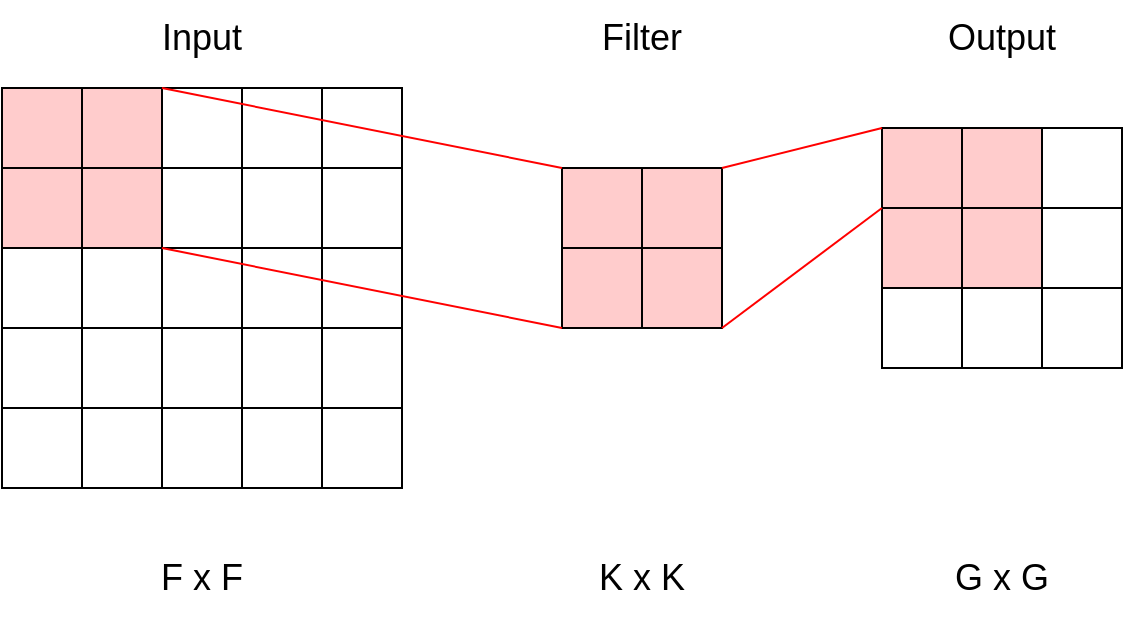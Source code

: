 <mxfile version="20.8.5" type="github" pages="3">
  <diagram id="IiURKsDCqS_IZnWxArtS" name="Page-2">
    <mxGraphModel dx="1050" dy="619" grid="1" gridSize="10" guides="1" tooltips="1" connect="1" arrows="1" fold="1" page="1" pageScale="1" pageWidth="850" pageHeight="1100" math="0" shadow="0">
      <root>
        <mxCell id="0" />
        <mxCell id="1" parent="0" />
        <mxCell id="ALrrRG_lnZJMQFNTRQFY-46" value="" style="group;fillColor=default;" vertex="1" connectable="0" parent="1">
          <mxGeometry x="80" y="80" width="200" height="200" as="geometry" />
        </mxCell>
        <mxCell id="ALrrRG_lnZJMQFNTRQFY-47" value="" style="whiteSpace=wrap;html=1;aspect=fixed;labelBackgroundColor=#FF9999;fontColor=#03FF5F;fillColor=default;" vertex="1" parent="ALrrRG_lnZJMQFNTRQFY-46">
          <mxGeometry y="160" width="40" height="40" as="geometry" />
        </mxCell>
        <mxCell id="ALrrRG_lnZJMQFNTRQFY-48" value="" style="whiteSpace=wrap;html=1;aspect=fixed;labelBackgroundColor=#FF9999;fontColor=#03FF5F;fillColor=default;" vertex="1" parent="ALrrRG_lnZJMQFNTRQFY-46">
          <mxGeometry x="40" y="160" width="40" height="40" as="geometry" />
        </mxCell>
        <mxCell id="ALrrRG_lnZJMQFNTRQFY-49" value="" style="whiteSpace=wrap;html=1;aspect=fixed;labelBackgroundColor=#FF9999;fontColor=#03FF5F;fillColor=default;" vertex="1" parent="ALrrRG_lnZJMQFNTRQFY-46">
          <mxGeometry x="80" y="160" width="40" height="40" as="geometry" />
        </mxCell>
        <mxCell id="ALrrRG_lnZJMQFNTRQFY-50" value="" style="whiteSpace=wrap;html=1;aspect=fixed;labelBackgroundColor=#FF9999;fontColor=#03FF5F;fillColor=default;" vertex="1" parent="ALrrRG_lnZJMQFNTRQFY-46">
          <mxGeometry x="120" y="160" width="40" height="40" as="geometry" />
        </mxCell>
        <mxCell id="ALrrRG_lnZJMQFNTRQFY-51" value="" style="whiteSpace=wrap;html=1;aspect=fixed;labelBackgroundColor=#FF9999;fontColor=#03FF5F;fillColor=default;" vertex="1" parent="ALrrRG_lnZJMQFNTRQFY-46">
          <mxGeometry x="160" y="160" width="40" height="40" as="geometry" />
        </mxCell>
        <mxCell id="ALrrRG_lnZJMQFNTRQFY-52" value="" style="whiteSpace=wrap;html=1;aspect=fixed;labelBackgroundColor=#FF9999;fontColor=#03FF5F;fillColor=default;" vertex="1" parent="ALrrRG_lnZJMQFNTRQFY-46">
          <mxGeometry y="120" width="40" height="40" as="geometry" />
        </mxCell>
        <mxCell id="ALrrRG_lnZJMQFNTRQFY-53" value="" style="whiteSpace=wrap;html=1;aspect=fixed;labelBackgroundColor=#FF9999;fontColor=#03FF5F;fillColor=default;" vertex="1" parent="ALrrRG_lnZJMQFNTRQFY-46">
          <mxGeometry x="40" y="120" width="40" height="40" as="geometry" />
        </mxCell>
        <mxCell id="ALrrRG_lnZJMQFNTRQFY-54" value="" style="whiteSpace=wrap;html=1;aspect=fixed;labelBackgroundColor=#FF9999;fontColor=#03FF5F;fillColor=default;" vertex="1" parent="ALrrRG_lnZJMQFNTRQFY-46">
          <mxGeometry x="80" y="120" width="40" height="40" as="geometry" />
        </mxCell>
        <mxCell id="ALrrRG_lnZJMQFNTRQFY-55" value="" style="whiteSpace=wrap;html=1;aspect=fixed;labelBackgroundColor=#FF9999;fontColor=#03FF5F;fillColor=default;" vertex="1" parent="ALrrRG_lnZJMQFNTRQFY-46">
          <mxGeometry x="120" y="120" width="40" height="40" as="geometry" />
        </mxCell>
        <mxCell id="ALrrRG_lnZJMQFNTRQFY-56" value="" style="whiteSpace=wrap;html=1;aspect=fixed;labelBackgroundColor=#FF9999;fontColor=#03FF5F;fillColor=default;" vertex="1" parent="ALrrRG_lnZJMQFNTRQFY-46">
          <mxGeometry x="160" y="120" width="40" height="40" as="geometry" />
        </mxCell>
        <mxCell id="ALrrRG_lnZJMQFNTRQFY-57" value="" style="whiteSpace=wrap;html=1;aspect=fixed;labelBackgroundColor=#FF9999;fontColor=#03FF5F;fillColor=default;" vertex="1" parent="ALrrRG_lnZJMQFNTRQFY-46">
          <mxGeometry y="80" width="40" height="40" as="geometry" />
        </mxCell>
        <mxCell id="ALrrRG_lnZJMQFNTRQFY-58" value="" style="whiteSpace=wrap;html=1;aspect=fixed;labelBackgroundColor=#FF9999;fontColor=#03FF5F;fillColor=default;" vertex="1" parent="ALrrRG_lnZJMQFNTRQFY-46">
          <mxGeometry x="40" y="80" width="40" height="40" as="geometry" />
        </mxCell>
        <mxCell id="ALrrRG_lnZJMQFNTRQFY-59" value="" style="whiteSpace=wrap;html=1;aspect=fixed;labelBackgroundColor=#FF9999;fontColor=#03FF5F;fillColor=default;" vertex="1" parent="ALrrRG_lnZJMQFNTRQFY-46">
          <mxGeometry x="80" y="80" width="40" height="40" as="geometry" />
        </mxCell>
        <mxCell id="ALrrRG_lnZJMQFNTRQFY-60" value="" style="whiteSpace=wrap;html=1;aspect=fixed;labelBackgroundColor=#FF9999;fontColor=#03FF5F;fillColor=default;" vertex="1" parent="ALrrRG_lnZJMQFNTRQFY-46">
          <mxGeometry x="120" y="80" width="40" height="40" as="geometry" />
        </mxCell>
        <mxCell id="ALrrRG_lnZJMQFNTRQFY-61" value="" style="whiteSpace=wrap;html=1;aspect=fixed;labelBackgroundColor=#FF9999;fontColor=#03FF5F;fillColor=default;" vertex="1" parent="ALrrRG_lnZJMQFNTRQFY-46">
          <mxGeometry x="160" y="80" width="40" height="40" as="geometry" />
        </mxCell>
        <mxCell id="ALrrRG_lnZJMQFNTRQFY-62" value="" style="whiteSpace=wrap;html=1;aspect=fixed;labelBackgroundColor=#FF9999;fontColor=#03FF5F;fillColor=#FFCCCC;" vertex="1" parent="ALrrRG_lnZJMQFNTRQFY-46">
          <mxGeometry y="40" width="40" height="40" as="geometry" />
        </mxCell>
        <mxCell id="ALrrRG_lnZJMQFNTRQFY-63" value="" style="whiteSpace=wrap;html=1;aspect=fixed;labelBackgroundColor=#FF9999;fontColor=#03FF5F;fillColor=#FFCCCC;" vertex="1" parent="ALrrRG_lnZJMQFNTRQFY-46">
          <mxGeometry x="40" y="40" width="40" height="40" as="geometry" />
        </mxCell>
        <mxCell id="ALrrRG_lnZJMQFNTRQFY-64" value="" style="whiteSpace=wrap;html=1;aspect=fixed;labelBackgroundColor=#FF9999;fontColor=#03FF5F;fillColor=default;" vertex="1" parent="ALrrRG_lnZJMQFNTRQFY-46">
          <mxGeometry x="80" y="40" width="40" height="40" as="geometry" />
        </mxCell>
        <mxCell id="ALrrRG_lnZJMQFNTRQFY-65" value="" style="whiteSpace=wrap;html=1;aspect=fixed;labelBackgroundColor=#FF9999;fontColor=#03FF5F;fillColor=default;" vertex="1" parent="ALrrRG_lnZJMQFNTRQFY-46">
          <mxGeometry x="120" y="40" width="40" height="40" as="geometry" />
        </mxCell>
        <mxCell id="ALrrRG_lnZJMQFNTRQFY-66" value="" style="whiteSpace=wrap;html=1;aspect=fixed;labelBackgroundColor=#FF9999;fontColor=#03FF5F;fillColor=default;" vertex="1" parent="ALrrRG_lnZJMQFNTRQFY-46">
          <mxGeometry x="160" y="40" width="40" height="40" as="geometry" />
        </mxCell>
        <mxCell id="ALrrRG_lnZJMQFNTRQFY-67" value="" style="whiteSpace=wrap;html=1;aspect=fixed;labelBackgroundColor=#FF9999;fontColor=#03FF5F;fillColor=#FFCCCC;" vertex="1" parent="ALrrRG_lnZJMQFNTRQFY-46">
          <mxGeometry width="40" height="40" as="geometry" />
        </mxCell>
        <mxCell id="ALrrRG_lnZJMQFNTRQFY-68" value="" style="whiteSpace=wrap;html=1;aspect=fixed;labelBackgroundColor=#FF9999;fontColor=#03FF5F;fillColor=#FFCCCC;" vertex="1" parent="ALrrRG_lnZJMQFNTRQFY-46">
          <mxGeometry x="40" width="40" height="40" as="geometry" />
        </mxCell>
        <mxCell id="ALrrRG_lnZJMQFNTRQFY-69" value="" style="whiteSpace=wrap;html=1;aspect=fixed;labelBackgroundColor=#FF9999;fontColor=#03FF5F;fillColor=default;" vertex="1" parent="ALrrRG_lnZJMQFNTRQFY-46">
          <mxGeometry x="80" width="40" height="40" as="geometry" />
        </mxCell>
        <mxCell id="ALrrRG_lnZJMQFNTRQFY-70" value="" style="whiteSpace=wrap;html=1;aspect=fixed;labelBackgroundColor=#FF9999;fontColor=#03FF5F;fillColor=default;" vertex="1" parent="ALrrRG_lnZJMQFNTRQFY-46">
          <mxGeometry x="120" width="40" height="40" as="geometry" />
        </mxCell>
        <mxCell id="ALrrRG_lnZJMQFNTRQFY-71" value="" style="whiteSpace=wrap;html=1;aspect=fixed;labelBackgroundColor=#FF9999;fontColor=#03FF5F;fillColor=default;" vertex="1" parent="ALrrRG_lnZJMQFNTRQFY-46">
          <mxGeometry x="160" width="40" height="40" as="geometry" />
        </mxCell>
        <mxCell id="ALrrRG_lnZJMQFNTRQFY-72" value="" style="group;fillColor=#FFCCCC;" vertex="1" connectable="0" parent="1">
          <mxGeometry x="360" y="120" width="80" height="80" as="geometry" />
        </mxCell>
        <mxCell id="ALrrRG_lnZJMQFNTRQFY-73" value="" style="whiteSpace=wrap;html=1;aspect=fixed;labelBackgroundColor=#FF9999;fontColor=#03FF5F;fillColor=none;" vertex="1" parent="ALrrRG_lnZJMQFNTRQFY-72">
          <mxGeometry width="40" height="40" as="geometry" />
        </mxCell>
        <mxCell id="ALrrRG_lnZJMQFNTRQFY-74" value="" style="whiteSpace=wrap;html=1;aspect=fixed;labelBackgroundColor=#FF9999;fontColor=#03FF5F;fillColor=none;" vertex="1" parent="ALrrRG_lnZJMQFNTRQFY-72">
          <mxGeometry x="40" width="40" height="40" as="geometry" />
        </mxCell>
        <mxCell id="ALrrRG_lnZJMQFNTRQFY-75" value="" style="whiteSpace=wrap;html=1;aspect=fixed;labelBackgroundColor=#FF9999;fontColor=#03FF5F;fillColor=none;" vertex="1" parent="ALrrRG_lnZJMQFNTRQFY-72">
          <mxGeometry y="40" width="40" height="40" as="geometry" />
        </mxCell>
        <mxCell id="ALrrRG_lnZJMQFNTRQFY-76" value="" style="whiteSpace=wrap;html=1;aspect=fixed;labelBackgroundColor=#FF9999;fontColor=#03FF5F;fillColor=none;" vertex="1" parent="ALrrRG_lnZJMQFNTRQFY-72">
          <mxGeometry x="40" y="40" width="40" height="40" as="geometry" />
        </mxCell>
        <mxCell id="ALrrRG_lnZJMQFNTRQFY-77" value="" style="group;fillColor=default;" vertex="1" connectable="0" parent="1">
          <mxGeometry x="520" y="100" width="120" height="120" as="geometry" />
        </mxCell>
        <mxCell id="ALrrRG_lnZJMQFNTRQFY-78" value="" style="whiteSpace=wrap;html=1;aspect=fixed;labelBackgroundColor=#FF9999;fontColor=#03FF5F;fillColor=#FFCCCC;" vertex="1" parent="ALrrRG_lnZJMQFNTRQFY-77">
          <mxGeometry width="40" height="40" as="geometry" />
        </mxCell>
        <mxCell id="ALrrRG_lnZJMQFNTRQFY-79" value="" style="whiteSpace=wrap;html=1;aspect=fixed;labelBackgroundColor=#FF9999;fontColor=#03FF5F;fillColor=#FFCCCC;" vertex="1" parent="ALrrRG_lnZJMQFNTRQFY-77">
          <mxGeometry x="40" width="40" height="40" as="geometry" />
        </mxCell>
        <mxCell id="ALrrRG_lnZJMQFNTRQFY-80" value="" style="whiteSpace=wrap;html=1;aspect=fixed;labelBackgroundColor=#FF9999;fontColor=#03FF5F;fillColor=#FFCCCC;" vertex="1" parent="ALrrRG_lnZJMQFNTRQFY-77">
          <mxGeometry y="40" width="40" height="40" as="geometry" />
        </mxCell>
        <mxCell id="ALrrRG_lnZJMQFNTRQFY-81" value="" style="whiteSpace=wrap;html=1;aspect=fixed;labelBackgroundColor=#FF9999;fontColor=#03FF5F;fillColor=#FFCCCC;" vertex="1" parent="ALrrRG_lnZJMQFNTRQFY-77">
          <mxGeometry x="40" y="40" width="40" height="40" as="geometry" />
        </mxCell>
        <mxCell id="ALrrRG_lnZJMQFNTRQFY-82" value="" style="whiteSpace=wrap;html=1;aspect=fixed;labelBackgroundColor=#FF9999;fontColor=#03FF5F;fillColor=default;" vertex="1" parent="ALrrRG_lnZJMQFNTRQFY-77">
          <mxGeometry x="80" width="40" height="40" as="geometry" />
        </mxCell>
        <mxCell id="ALrrRG_lnZJMQFNTRQFY-83" value="" style="whiteSpace=wrap;html=1;aspect=fixed;labelBackgroundColor=#FF9999;fontColor=#03FF5F;fillColor=default;" vertex="1" parent="ALrrRG_lnZJMQFNTRQFY-77">
          <mxGeometry x="80" y="40" width="40" height="40" as="geometry" />
        </mxCell>
        <mxCell id="ALrrRG_lnZJMQFNTRQFY-84" value="" style="whiteSpace=wrap;html=1;aspect=fixed;labelBackgroundColor=#FF9999;fontColor=#03FF5F;fillColor=default;" vertex="1" parent="ALrrRG_lnZJMQFNTRQFY-77">
          <mxGeometry y="80" width="40" height="40" as="geometry" />
        </mxCell>
        <mxCell id="ALrrRG_lnZJMQFNTRQFY-85" value="" style="whiteSpace=wrap;html=1;aspect=fixed;labelBackgroundColor=#FF9999;fontColor=#03FF5F;fillColor=default;" vertex="1" parent="ALrrRG_lnZJMQFNTRQFY-77">
          <mxGeometry x="40" y="80" width="40" height="40" as="geometry" />
        </mxCell>
        <mxCell id="ALrrRG_lnZJMQFNTRQFY-86" value="" style="whiteSpace=wrap;html=1;aspect=fixed;labelBackgroundColor=#FF9999;fontColor=#03FF5F;fillColor=default;" vertex="1" parent="ALrrRG_lnZJMQFNTRQFY-77">
          <mxGeometry x="80" y="80" width="40" height="40" as="geometry" />
        </mxCell>
        <mxCell id="ALrrRG_lnZJMQFNTRQFY-87" value="" style="endArrow=none;html=1;rounded=0;strokeColor=#FF0000;fontColor=#03FF5F;exitX=0;exitY=0;exitDx=0;exitDy=0;" edge="1" parent="1" source="ALrrRG_lnZJMQFNTRQFY-73">
          <mxGeometry width="50" height="50" relative="1" as="geometry">
            <mxPoint x="360" y="130" as="sourcePoint" />
            <mxPoint x="160" y="80" as="targetPoint" />
          </mxGeometry>
        </mxCell>
        <mxCell id="ALrrRG_lnZJMQFNTRQFY-88" value="" style="endArrow=none;html=1;rounded=0;strokeColor=#FF0000;fontColor=#03FF5F;exitX=0;exitY=1;exitDx=0;exitDy=0;entryX=0;entryY=1;entryDx=0;entryDy=0;" edge="1" parent="1" source="ALrrRG_lnZJMQFNTRQFY-64" target="ALrrRG_lnZJMQFNTRQFY-75">
          <mxGeometry width="50" height="50" relative="1" as="geometry">
            <mxPoint x="360" y="130" as="sourcePoint" />
            <mxPoint x="410" y="80" as="targetPoint" />
          </mxGeometry>
        </mxCell>
        <mxCell id="ALrrRG_lnZJMQFNTRQFY-89" value="" style="endArrow=none;html=1;rounded=0;strokeColor=#FF0000;fontColor=#03FF5F;exitX=1;exitY=1;exitDx=0;exitDy=0;entryX=0;entryY=0;entryDx=0;entryDy=0;" edge="1" parent="1" source="ALrrRG_lnZJMQFNTRQFY-76" target="ALrrRG_lnZJMQFNTRQFY-80">
          <mxGeometry width="50" height="50" relative="1" as="geometry">
            <mxPoint x="360" y="130" as="sourcePoint" />
            <mxPoint x="410" y="80" as="targetPoint" />
          </mxGeometry>
        </mxCell>
        <mxCell id="ALrrRG_lnZJMQFNTRQFY-90" value="" style="endArrow=none;html=1;rounded=0;strokeColor=#FF0000;fontColor=#03FF5F;exitX=1;exitY=0;exitDx=0;exitDy=0;entryX=0;entryY=0;entryDx=0;entryDy=0;" edge="1" parent="1" source="ALrrRG_lnZJMQFNTRQFY-74" target="ALrrRG_lnZJMQFNTRQFY-78">
          <mxGeometry width="50" height="50" relative="1" as="geometry">
            <mxPoint x="360" y="130" as="sourcePoint" />
            <mxPoint x="410" y="80" as="targetPoint" />
          </mxGeometry>
        </mxCell>
        <mxCell id="HqgYW0HGrvezulj9nq3J-1" value="&lt;p style=&quot;line-height: 100%;&quot;&gt;&lt;font style=&quot;font-size: 18px;&quot;&gt;Input&lt;/font&gt;&lt;/p&gt;" style="text;html=1;align=center;verticalAlign=middle;whiteSpace=wrap;rounded=0;labelBackgroundColor=none;" vertex="1" parent="1">
          <mxGeometry x="150" y="40" width="60" height="30" as="geometry" />
        </mxCell>
        <mxCell id="HqgYW0HGrvezulj9nq3J-3" value="&lt;p style=&quot;line-height: 100%;&quot;&gt;&lt;font style=&quot;font-size: 18px;&quot;&gt;Output&lt;/font&gt;&lt;/p&gt;" style="text;html=1;align=center;verticalAlign=middle;whiteSpace=wrap;rounded=0;labelBackgroundColor=none;" vertex="1" parent="1">
          <mxGeometry x="550" y="40" width="60" height="30" as="geometry" />
        </mxCell>
        <mxCell id="HqgYW0HGrvezulj9nq3J-4" value="&lt;p style=&quot;line-height: 100%;&quot;&gt;&lt;font style=&quot;font-size: 18px;&quot;&gt;Filter&lt;/font&gt;&lt;/p&gt;" style="text;html=1;align=center;verticalAlign=middle;whiteSpace=wrap;rounded=0;labelBackgroundColor=none;" vertex="1" parent="1">
          <mxGeometry x="370" y="40" width="60" height="30" as="geometry" />
        </mxCell>
        <mxCell id="SIu5GmnaFaEPEh9HR5v_-1" value="&lt;p style=&quot;line-height: 100%;&quot;&gt;&lt;font style=&quot;font-size: 18px;&quot;&gt;F x F&lt;/font&gt;&lt;/p&gt;" style="text;html=1;align=center;verticalAlign=middle;whiteSpace=wrap;rounded=0;labelBackgroundColor=none;" vertex="1" parent="1">
          <mxGeometry x="135" y="310" width="90" height="30" as="geometry" />
        </mxCell>
        <mxCell id="SIu5GmnaFaEPEh9HR5v_-2" value="&lt;p style=&quot;line-height: 100%;&quot;&gt;&lt;span style=&quot;font-size: 18px;&quot;&gt;K x K&lt;/span&gt;&lt;/p&gt;" style="text;html=1;align=center;verticalAlign=middle;whiteSpace=wrap;rounded=0;labelBackgroundColor=none;" vertex="1" parent="1">
          <mxGeometry x="355" y="310" width="90" height="30" as="geometry" />
        </mxCell>
        <mxCell id="SIu5GmnaFaEPEh9HR5v_-3" value="&lt;p style=&quot;line-height: 100%;&quot;&gt;&lt;span style=&quot;font-size: 18px;&quot;&gt;G x G&lt;/span&gt;&lt;/p&gt;" style="text;html=1;align=center;verticalAlign=middle;whiteSpace=wrap;rounded=0;labelBackgroundColor=none;" vertex="1" parent="1">
          <mxGeometry x="535" y="310" width="90" height="30" as="geometry" />
        </mxCell>
      </root>
    </mxGraphModel>
  </diagram>
  <diagram id="ZxSuZ-eWhiE2LWPFVZvy" name="Page-3">
    <mxGraphModel dx="1050" dy="619" grid="1" gridSize="10" guides="1" tooltips="1" connect="1" arrows="1" fold="1" page="1" pageScale="1" pageWidth="850" pageHeight="1100" math="0" shadow="0">
      <root>
        <mxCell id="0" />
        <mxCell id="1" parent="0" />
        <mxCell id="DWY0hxW6Zb700Es58WFt-1" value="" style="group;fillColor=#FFFFFF;" vertex="1" connectable="0" parent="1">
          <mxGeometry x="80" y="80" width="200" height="200" as="geometry" />
        </mxCell>
        <mxCell id="DWY0hxW6Zb700Es58WFt-2" value="" style="whiteSpace=wrap;html=1;aspect=fixed;labelBackgroundColor=#FF9999;fontColor=#03FF5F;fillColor=#FFFFFF;" vertex="1" parent="DWY0hxW6Zb700Es58WFt-1">
          <mxGeometry y="160" width="40" height="40" as="geometry" />
        </mxCell>
        <mxCell id="DWY0hxW6Zb700Es58WFt-3" value="" style="whiteSpace=wrap;html=1;aspect=fixed;labelBackgroundColor=#FF9999;fontColor=#03FF5F;fillColor=#FFFFFF;" vertex="1" parent="DWY0hxW6Zb700Es58WFt-1">
          <mxGeometry x="40" y="160" width="40" height="40" as="geometry" />
        </mxCell>
        <mxCell id="DWY0hxW6Zb700Es58WFt-4" value="" style="whiteSpace=wrap;html=1;aspect=fixed;labelBackgroundColor=#FF9999;fontColor=#03FF5F;fillColor=#FFFFFF;" vertex="1" parent="DWY0hxW6Zb700Es58WFt-1">
          <mxGeometry x="80" y="160" width="40" height="40" as="geometry" />
        </mxCell>
        <mxCell id="DWY0hxW6Zb700Es58WFt-5" value="" style="whiteSpace=wrap;html=1;aspect=fixed;labelBackgroundColor=#FF9999;fontColor=#03FF5F;fillColor=#FFFFFF;" vertex="1" parent="DWY0hxW6Zb700Es58WFt-1">
          <mxGeometry x="120" y="160" width="40" height="40" as="geometry" />
        </mxCell>
        <mxCell id="DWY0hxW6Zb700Es58WFt-6" value="" style="whiteSpace=wrap;html=1;aspect=fixed;labelBackgroundColor=#FF9999;fontColor=#03FF5F;fillColor=#FFFFFF;" vertex="1" parent="DWY0hxW6Zb700Es58WFt-1">
          <mxGeometry x="160" y="160" width="40" height="40" as="geometry" />
        </mxCell>
        <mxCell id="DWY0hxW6Zb700Es58WFt-7" value="" style="whiteSpace=wrap;html=1;aspect=fixed;labelBackgroundColor=#FF9999;fontColor=#03FF5F;fillColor=#FFFFFF;" vertex="1" parent="DWY0hxW6Zb700Es58WFt-1">
          <mxGeometry y="120" width="40" height="40" as="geometry" />
        </mxCell>
        <mxCell id="DWY0hxW6Zb700Es58WFt-8" value="" style="whiteSpace=wrap;html=1;aspect=fixed;labelBackgroundColor=#FF9999;fontColor=#03FF5F;fillColor=#FFFFFF;" vertex="1" parent="DWY0hxW6Zb700Es58WFt-1">
          <mxGeometry x="40" y="120" width="40" height="40" as="geometry" />
        </mxCell>
        <mxCell id="DWY0hxW6Zb700Es58WFt-9" value="" style="whiteSpace=wrap;html=1;aspect=fixed;labelBackgroundColor=#FF9999;fontColor=#03FF5F;fillColor=#FFFFFF;" vertex="1" parent="DWY0hxW6Zb700Es58WFt-1">
          <mxGeometry x="80" y="120" width="40" height="40" as="geometry" />
        </mxCell>
        <mxCell id="DWY0hxW6Zb700Es58WFt-10" value="" style="whiteSpace=wrap;html=1;aspect=fixed;labelBackgroundColor=#FF9999;fontColor=#03FF5F;fillColor=#FFFFFF;" vertex="1" parent="DWY0hxW6Zb700Es58WFt-1">
          <mxGeometry x="120" y="120" width="40" height="40" as="geometry" />
        </mxCell>
        <mxCell id="DWY0hxW6Zb700Es58WFt-11" value="" style="whiteSpace=wrap;html=1;aspect=fixed;labelBackgroundColor=#FF9999;fontColor=#03FF5F;fillColor=#FFFFFF;" vertex="1" parent="DWY0hxW6Zb700Es58WFt-1">
          <mxGeometry x="160" y="120" width="40" height="40" as="geometry" />
        </mxCell>
        <mxCell id="DWY0hxW6Zb700Es58WFt-12" value="" style="whiteSpace=wrap;html=1;aspect=fixed;labelBackgroundColor=#FF9999;fontColor=#03FF5F;fillColor=#FFFFFF;" vertex="1" parent="DWY0hxW6Zb700Es58WFt-1">
          <mxGeometry y="80" width="40" height="40" as="geometry" />
        </mxCell>
        <mxCell id="DWY0hxW6Zb700Es58WFt-13" value="" style="whiteSpace=wrap;html=1;aspect=fixed;labelBackgroundColor=#FF9999;fontColor=#03FF5F;fillColor=#FFFFFF;" vertex="1" parent="DWY0hxW6Zb700Es58WFt-1">
          <mxGeometry x="40" y="80" width="40" height="40" as="geometry" />
        </mxCell>
        <mxCell id="DWY0hxW6Zb700Es58WFt-14" value="" style="whiteSpace=wrap;html=1;aspect=fixed;labelBackgroundColor=#FF9999;fontColor=#03FF5F;fillColor=#FFFFFF;" vertex="1" parent="DWY0hxW6Zb700Es58WFt-1">
          <mxGeometry x="80" y="80" width="40" height="40" as="geometry" />
        </mxCell>
        <mxCell id="DWY0hxW6Zb700Es58WFt-15" value="" style="whiteSpace=wrap;html=1;aspect=fixed;labelBackgroundColor=#FF9999;fontColor=#03FF5F;fillColor=#FFFFFF;" vertex="1" parent="DWY0hxW6Zb700Es58WFt-1">
          <mxGeometry x="120" y="80" width="40" height="40" as="geometry" />
        </mxCell>
        <mxCell id="DWY0hxW6Zb700Es58WFt-16" value="" style="whiteSpace=wrap;html=1;aspect=fixed;labelBackgroundColor=#FF9999;fontColor=#03FF5F;fillColor=#FFFFFF;" vertex="1" parent="DWY0hxW6Zb700Es58WFt-1">
          <mxGeometry x="160" y="80" width="40" height="40" as="geometry" />
        </mxCell>
        <mxCell id="DWY0hxW6Zb700Es58WFt-17" value="" style="whiteSpace=wrap;html=1;aspect=fixed;labelBackgroundColor=#FF9999;fontColor=#03FF5F;fillColor=#FFCCCC;" vertex="1" parent="DWY0hxW6Zb700Es58WFt-1">
          <mxGeometry y="40" width="40" height="40" as="geometry" />
        </mxCell>
        <mxCell id="DWY0hxW6Zb700Es58WFt-18" value="" style="whiteSpace=wrap;html=1;aspect=fixed;labelBackgroundColor=#FF9999;fontColor=#03FF5F;fillColor=#FFCCCC;" vertex="1" parent="DWY0hxW6Zb700Es58WFt-1">
          <mxGeometry x="40" y="40" width="40" height="40" as="geometry" />
        </mxCell>
        <mxCell id="DWY0hxW6Zb700Es58WFt-19" value="" style="whiteSpace=wrap;html=1;aspect=fixed;labelBackgroundColor=#FF9999;fontColor=#03FF5F;fillColor=#FFFFFF;" vertex="1" parent="DWY0hxW6Zb700Es58WFt-1">
          <mxGeometry x="80" y="40" width="40" height="40" as="geometry" />
        </mxCell>
        <mxCell id="DWY0hxW6Zb700Es58WFt-20" value="" style="whiteSpace=wrap;html=1;aspect=fixed;labelBackgroundColor=#FF9999;fontColor=#03FF5F;fillColor=#FFFFFF;" vertex="1" parent="DWY0hxW6Zb700Es58WFt-1">
          <mxGeometry x="120" y="40" width="40" height="40" as="geometry" />
        </mxCell>
        <mxCell id="DWY0hxW6Zb700Es58WFt-21" value="" style="whiteSpace=wrap;html=1;aspect=fixed;labelBackgroundColor=#FF9999;fontColor=#03FF5F;fillColor=#FFFFFF;" vertex="1" parent="DWY0hxW6Zb700Es58WFt-1">
          <mxGeometry x="160" y="40" width="40" height="40" as="geometry" />
        </mxCell>
        <mxCell id="DWY0hxW6Zb700Es58WFt-22" value="" style="whiteSpace=wrap;html=1;aspect=fixed;labelBackgroundColor=#FF9999;fontColor=#03FF5F;fillColor=#FFCCCC;" vertex="1" parent="DWY0hxW6Zb700Es58WFt-1">
          <mxGeometry width="40" height="40" as="geometry" />
        </mxCell>
        <mxCell id="DWY0hxW6Zb700Es58WFt-23" value="" style="whiteSpace=wrap;html=1;aspect=fixed;labelBackgroundColor=#FF9999;fontColor=#03FF5F;fillColor=#FFCCCC;" vertex="1" parent="DWY0hxW6Zb700Es58WFt-1">
          <mxGeometry x="40" width="40" height="40" as="geometry" />
        </mxCell>
        <mxCell id="DWY0hxW6Zb700Es58WFt-24" value="" style="whiteSpace=wrap;html=1;aspect=fixed;labelBackgroundColor=#FF9999;fontColor=#03FF5F;fillColor=#FFFFFF;" vertex="1" parent="DWY0hxW6Zb700Es58WFt-1">
          <mxGeometry x="80" width="40" height="40" as="geometry" />
        </mxCell>
        <mxCell id="DWY0hxW6Zb700Es58WFt-25" value="" style="whiteSpace=wrap;html=1;aspect=fixed;labelBackgroundColor=#FF9999;fontColor=#03FF5F;fillColor=#FFFFFF;" vertex="1" parent="DWY0hxW6Zb700Es58WFt-1">
          <mxGeometry x="120" width="40" height="40" as="geometry" />
        </mxCell>
        <mxCell id="DWY0hxW6Zb700Es58WFt-26" value="" style="whiteSpace=wrap;html=1;aspect=fixed;labelBackgroundColor=#FF9999;fontColor=#03FF5F;fillColor=#FFFFFF;" vertex="1" parent="DWY0hxW6Zb700Es58WFt-1">
          <mxGeometry x="160" width="40" height="40" as="geometry" />
        </mxCell>
        <mxCell id="DWY0hxW6Zb700Es58WFt-27" value="" style="group;fillColor=#FFCCCC;" vertex="1" connectable="0" parent="1">
          <mxGeometry x="360" y="120" width="80" height="80" as="geometry" />
        </mxCell>
        <mxCell id="DWY0hxW6Zb700Es58WFt-28" value="" style="whiteSpace=wrap;html=1;aspect=fixed;labelBackgroundColor=#FF9999;fontColor=#03FF5F;fillColor=none;" vertex="1" parent="DWY0hxW6Zb700Es58WFt-27">
          <mxGeometry width="40" height="40" as="geometry" />
        </mxCell>
        <mxCell id="DWY0hxW6Zb700Es58WFt-29" value="" style="whiteSpace=wrap;html=1;aspect=fixed;labelBackgroundColor=#FF9999;fontColor=#03FF5F;fillColor=none;" vertex="1" parent="DWY0hxW6Zb700Es58WFt-27">
          <mxGeometry x="40" width="40" height="40" as="geometry" />
        </mxCell>
        <mxCell id="DWY0hxW6Zb700Es58WFt-30" value="" style="whiteSpace=wrap;html=1;aspect=fixed;labelBackgroundColor=#FF9999;fontColor=#03FF5F;fillColor=none;" vertex="1" parent="DWY0hxW6Zb700Es58WFt-27">
          <mxGeometry y="40" width="40" height="40" as="geometry" />
        </mxCell>
        <mxCell id="DWY0hxW6Zb700Es58WFt-31" value="" style="whiteSpace=wrap;html=1;aspect=fixed;labelBackgroundColor=#FF9999;fontColor=#03FF5F;fillColor=none;" vertex="1" parent="DWY0hxW6Zb700Es58WFt-27">
          <mxGeometry x="40" y="40" width="40" height="40" as="geometry" />
        </mxCell>
        <mxCell id="DWY0hxW6Zb700Es58WFt-32" value="" style="group" vertex="1" connectable="0" parent="1">
          <mxGeometry x="520" y="100" width="120" height="120" as="geometry" />
        </mxCell>
        <mxCell id="DWY0hxW6Zb700Es58WFt-33" value="" style="whiteSpace=wrap;html=1;aspect=fixed;labelBackgroundColor=#FF9999;fontColor=#03FF5F;fillColor=#FFE599;" vertex="1" parent="DWY0hxW6Zb700Es58WFt-32">
          <mxGeometry width="40" height="40" as="geometry" />
        </mxCell>
        <mxCell id="DWY0hxW6Zb700Es58WFt-34" value="" style="whiteSpace=wrap;html=1;aspect=fixed;labelBackgroundColor=#FF9999;fontColor=#03FF5F;fillColor=none;" vertex="1" parent="DWY0hxW6Zb700Es58WFt-32">
          <mxGeometry x="40" width="40" height="40" as="geometry" />
        </mxCell>
        <mxCell id="DWY0hxW6Zb700Es58WFt-35" value="" style="whiteSpace=wrap;html=1;aspect=fixed;labelBackgroundColor=#FF9999;fontColor=#03FF5F;fillColor=none;" vertex="1" parent="DWY0hxW6Zb700Es58WFt-32">
          <mxGeometry y="40" width="40" height="40" as="geometry" />
        </mxCell>
        <mxCell id="DWY0hxW6Zb700Es58WFt-36" value="" style="whiteSpace=wrap;html=1;aspect=fixed;labelBackgroundColor=#FF9999;fontColor=#03FF5F;fillColor=none;" vertex="1" parent="DWY0hxW6Zb700Es58WFt-32">
          <mxGeometry x="40" y="40" width="40" height="40" as="geometry" />
        </mxCell>
        <mxCell id="DWY0hxW6Zb700Es58WFt-37" value="" style="whiteSpace=wrap;html=1;aspect=fixed;labelBackgroundColor=#FF9999;fontColor=#03FF5F;fillColor=none;" vertex="1" parent="DWY0hxW6Zb700Es58WFt-32">
          <mxGeometry x="80" width="40" height="40" as="geometry" />
        </mxCell>
        <mxCell id="DWY0hxW6Zb700Es58WFt-38" value="" style="whiteSpace=wrap;html=1;aspect=fixed;labelBackgroundColor=#FF9999;fontColor=#03FF5F;fillColor=none;" vertex="1" parent="DWY0hxW6Zb700Es58WFt-32">
          <mxGeometry x="80" y="40" width="40" height="40" as="geometry" />
        </mxCell>
        <mxCell id="DWY0hxW6Zb700Es58WFt-39" value="" style="whiteSpace=wrap;html=1;aspect=fixed;labelBackgroundColor=#FF9999;fontColor=#03FF5F;fillColor=none;" vertex="1" parent="DWY0hxW6Zb700Es58WFt-32">
          <mxGeometry y="80" width="40" height="40" as="geometry" />
        </mxCell>
        <mxCell id="DWY0hxW6Zb700Es58WFt-40" value="" style="whiteSpace=wrap;html=1;aspect=fixed;labelBackgroundColor=#FF9999;fontColor=#03FF5F;fillColor=none;" vertex="1" parent="DWY0hxW6Zb700Es58WFt-32">
          <mxGeometry x="40" y="80" width="40" height="40" as="geometry" />
        </mxCell>
        <mxCell id="DWY0hxW6Zb700Es58WFt-41" value="" style="whiteSpace=wrap;html=1;aspect=fixed;labelBackgroundColor=#FF9999;fontColor=#03FF5F;fillColor=none;" vertex="1" parent="DWY0hxW6Zb700Es58WFt-32">
          <mxGeometry x="80" y="80" width="40" height="40" as="geometry" />
        </mxCell>
        <mxCell id="DWY0hxW6Zb700Es58WFt-76" value="" style="group;fillColor=#FFFFFF;" vertex="1" connectable="0" parent="1">
          <mxGeometry x="90" y="90" width="200" height="200" as="geometry" />
        </mxCell>
        <mxCell id="DWY0hxW6Zb700Es58WFt-77" value="" style="whiteSpace=wrap;html=1;aspect=fixed;labelBackgroundColor=#FF9999;fontColor=#03FF5F;fillColor=#FFFFFF;" vertex="1" parent="DWY0hxW6Zb700Es58WFt-76">
          <mxGeometry y="160" width="40" height="40" as="geometry" />
        </mxCell>
        <mxCell id="DWY0hxW6Zb700Es58WFt-78" value="" style="whiteSpace=wrap;html=1;aspect=fixed;labelBackgroundColor=#FF9999;fontColor=#03FF5F;fillColor=#FFFFFF;" vertex="1" parent="DWY0hxW6Zb700Es58WFt-76">
          <mxGeometry x="40" y="160" width="40" height="40" as="geometry" />
        </mxCell>
        <mxCell id="DWY0hxW6Zb700Es58WFt-79" value="" style="whiteSpace=wrap;html=1;aspect=fixed;labelBackgroundColor=#FF9999;fontColor=#03FF5F;fillColor=#FFFFFF;" vertex="1" parent="DWY0hxW6Zb700Es58WFt-76">
          <mxGeometry x="80" y="160" width="40" height="40" as="geometry" />
        </mxCell>
        <mxCell id="DWY0hxW6Zb700Es58WFt-80" value="" style="whiteSpace=wrap;html=1;aspect=fixed;labelBackgroundColor=#FF9999;fontColor=#03FF5F;fillColor=#FFFFFF;" vertex="1" parent="DWY0hxW6Zb700Es58WFt-76">
          <mxGeometry x="120" y="160" width="40" height="40" as="geometry" />
        </mxCell>
        <mxCell id="DWY0hxW6Zb700Es58WFt-81" value="" style="whiteSpace=wrap;html=1;aspect=fixed;labelBackgroundColor=#FF9999;fontColor=#03FF5F;fillColor=#FFFFFF;" vertex="1" parent="DWY0hxW6Zb700Es58WFt-76">
          <mxGeometry x="160" y="160" width="40" height="40" as="geometry" />
        </mxCell>
        <mxCell id="DWY0hxW6Zb700Es58WFt-82" value="" style="whiteSpace=wrap;html=1;aspect=fixed;labelBackgroundColor=#FF9999;fontColor=#03FF5F;fillColor=#FFFFFF;" vertex="1" parent="DWY0hxW6Zb700Es58WFt-76">
          <mxGeometry y="120" width="40" height="40" as="geometry" />
        </mxCell>
        <mxCell id="DWY0hxW6Zb700Es58WFt-83" value="" style="whiteSpace=wrap;html=1;aspect=fixed;labelBackgroundColor=#FF9999;fontColor=#03FF5F;fillColor=#FFFFFF;" vertex="1" parent="DWY0hxW6Zb700Es58WFt-76">
          <mxGeometry x="40" y="120" width="40" height="40" as="geometry" />
        </mxCell>
        <mxCell id="DWY0hxW6Zb700Es58WFt-84" value="" style="whiteSpace=wrap;html=1;aspect=fixed;labelBackgroundColor=#FF9999;fontColor=#03FF5F;fillColor=#FFFFFF;" vertex="1" parent="DWY0hxW6Zb700Es58WFt-76">
          <mxGeometry x="80" y="120" width="40" height="40" as="geometry" />
        </mxCell>
        <mxCell id="DWY0hxW6Zb700Es58WFt-85" value="" style="whiteSpace=wrap;html=1;aspect=fixed;labelBackgroundColor=#FF9999;fontColor=#03FF5F;fillColor=#FFFFFF;" vertex="1" parent="DWY0hxW6Zb700Es58WFt-76">
          <mxGeometry x="120" y="120" width="40" height="40" as="geometry" />
        </mxCell>
        <mxCell id="DWY0hxW6Zb700Es58WFt-86" value="" style="whiteSpace=wrap;html=1;aspect=fixed;labelBackgroundColor=#FF9999;fontColor=#03FF5F;fillColor=#FFFFFF;" vertex="1" parent="DWY0hxW6Zb700Es58WFt-76">
          <mxGeometry x="160" y="120" width="40" height="40" as="geometry" />
        </mxCell>
        <mxCell id="DWY0hxW6Zb700Es58WFt-87" value="" style="whiteSpace=wrap;html=1;aspect=fixed;labelBackgroundColor=#FF9999;fontColor=#03FF5F;fillColor=#FFFFFF;" vertex="1" parent="DWY0hxW6Zb700Es58WFt-76">
          <mxGeometry y="80" width="40" height="40" as="geometry" />
        </mxCell>
        <mxCell id="DWY0hxW6Zb700Es58WFt-88" value="" style="whiteSpace=wrap;html=1;aspect=fixed;labelBackgroundColor=#FF9999;fontColor=#03FF5F;fillColor=#FFFFFF;" vertex="1" parent="DWY0hxW6Zb700Es58WFt-76">
          <mxGeometry x="40" y="80" width="40" height="40" as="geometry" />
        </mxCell>
        <mxCell id="DWY0hxW6Zb700Es58WFt-89" value="" style="whiteSpace=wrap;html=1;aspect=fixed;labelBackgroundColor=#FF9999;fontColor=#03FF5F;fillColor=#FFFFFF;" vertex="1" parent="DWY0hxW6Zb700Es58WFt-76">
          <mxGeometry x="80" y="80" width="40" height="40" as="geometry" />
        </mxCell>
        <mxCell id="DWY0hxW6Zb700Es58WFt-90" value="" style="whiteSpace=wrap;html=1;aspect=fixed;labelBackgroundColor=#FF9999;fontColor=#03FF5F;fillColor=#FFFFFF;" vertex="1" parent="DWY0hxW6Zb700Es58WFt-76">
          <mxGeometry x="120" y="80" width="40" height="40" as="geometry" />
        </mxCell>
        <mxCell id="DWY0hxW6Zb700Es58WFt-91" value="" style="whiteSpace=wrap;html=1;aspect=fixed;labelBackgroundColor=#FF9999;fontColor=#03FF5F;fillColor=#FFFFFF;" vertex="1" parent="DWY0hxW6Zb700Es58WFt-76">
          <mxGeometry x="160" y="80" width="40" height="40" as="geometry" />
        </mxCell>
        <mxCell id="DWY0hxW6Zb700Es58WFt-92" value="" style="whiteSpace=wrap;html=1;aspect=fixed;labelBackgroundColor=#FF9999;fontColor=#03FF5F;fillColor=#E6FFCC;" vertex="1" parent="DWY0hxW6Zb700Es58WFt-76">
          <mxGeometry y="40" width="40" height="40" as="geometry" />
        </mxCell>
        <mxCell id="DWY0hxW6Zb700Es58WFt-93" value="" style="whiteSpace=wrap;html=1;aspect=fixed;labelBackgroundColor=#FF9999;fontColor=#03FF5F;fillColor=#E6FFCC;" vertex="1" parent="DWY0hxW6Zb700Es58WFt-76">
          <mxGeometry x="40" y="40" width="40" height="40" as="geometry" />
        </mxCell>
        <mxCell id="DWY0hxW6Zb700Es58WFt-94" value="" style="whiteSpace=wrap;html=1;aspect=fixed;labelBackgroundColor=#FF9999;fontColor=#03FF5F;fillColor=#FFFFFF;" vertex="1" parent="DWY0hxW6Zb700Es58WFt-76">
          <mxGeometry x="80" y="40" width="40" height="40" as="geometry" />
        </mxCell>
        <mxCell id="DWY0hxW6Zb700Es58WFt-95" value="" style="whiteSpace=wrap;html=1;aspect=fixed;labelBackgroundColor=#FF9999;fontColor=#03FF5F;fillColor=#FFFFFF;" vertex="1" parent="DWY0hxW6Zb700Es58WFt-76">
          <mxGeometry x="120" y="40" width="40" height="40" as="geometry" />
        </mxCell>
        <mxCell id="DWY0hxW6Zb700Es58WFt-96" value="" style="whiteSpace=wrap;html=1;aspect=fixed;labelBackgroundColor=#FF9999;fontColor=#03FF5F;fillColor=#FFFFFF;" vertex="1" parent="DWY0hxW6Zb700Es58WFt-76">
          <mxGeometry x="160" y="40" width="40" height="40" as="geometry" />
        </mxCell>
        <mxCell id="DWY0hxW6Zb700Es58WFt-97" value="" style="whiteSpace=wrap;html=1;aspect=fixed;labelBackgroundColor=#FF9999;fontColor=#03FF5F;fillColor=#E6FFCC;" vertex="1" parent="DWY0hxW6Zb700Es58WFt-76">
          <mxGeometry width="40" height="40" as="geometry" />
        </mxCell>
        <mxCell id="DWY0hxW6Zb700Es58WFt-98" value="" style="whiteSpace=wrap;html=1;aspect=fixed;labelBackgroundColor=#FF9999;fontColor=#03FF5F;fillColor=#E6FFCC;" vertex="1" parent="DWY0hxW6Zb700Es58WFt-76">
          <mxGeometry x="40" width="40" height="40" as="geometry" />
        </mxCell>
        <mxCell id="DWY0hxW6Zb700Es58WFt-99" value="" style="whiteSpace=wrap;html=1;aspect=fixed;labelBackgroundColor=#FF9999;fontColor=#03FF5F;fillColor=#FFFFFF;" vertex="1" parent="DWY0hxW6Zb700Es58WFt-76">
          <mxGeometry x="80" width="40" height="40" as="geometry" />
        </mxCell>
        <mxCell id="DWY0hxW6Zb700Es58WFt-100" value="" style="whiteSpace=wrap;html=1;aspect=fixed;labelBackgroundColor=#FF9999;fontColor=#03FF5F;fillColor=#FFFFFF;" vertex="1" parent="DWY0hxW6Zb700Es58WFt-76">
          <mxGeometry x="120" width="40" height="40" as="geometry" />
        </mxCell>
        <mxCell id="DWY0hxW6Zb700Es58WFt-101" value="" style="whiteSpace=wrap;html=1;aspect=fixed;labelBackgroundColor=#FF9999;fontColor=#03FF5F;fillColor=#FFFFFF;" vertex="1" parent="DWY0hxW6Zb700Es58WFt-76">
          <mxGeometry x="160" width="40" height="40" as="geometry" />
        </mxCell>
        <mxCell id="DWY0hxW6Zb700Es58WFt-102" value="" style="group;fillColor=#FFFFFF;" vertex="1" connectable="0" parent="1">
          <mxGeometry x="100" y="100" width="200" height="200" as="geometry" />
        </mxCell>
        <mxCell id="DWY0hxW6Zb700Es58WFt-103" value="" style="whiteSpace=wrap;html=1;aspect=fixed;labelBackgroundColor=#FF9999;fontColor=#03FF5F;fillColor=#FFFFFF;" vertex="1" parent="DWY0hxW6Zb700Es58WFt-102">
          <mxGeometry y="160" width="40" height="40" as="geometry" />
        </mxCell>
        <mxCell id="DWY0hxW6Zb700Es58WFt-104" value="" style="whiteSpace=wrap;html=1;aspect=fixed;labelBackgroundColor=#FF9999;fontColor=#03FF5F;fillColor=#FFFFFF;" vertex="1" parent="DWY0hxW6Zb700Es58WFt-102">
          <mxGeometry x="40" y="160" width="40" height="40" as="geometry" />
        </mxCell>
        <mxCell id="DWY0hxW6Zb700Es58WFt-105" value="" style="whiteSpace=wrap;html=1;aspect=fixed;labelBackgroundColor=#FF9999;fontColor=#03FF5F;fillColor=#FFFFFF;" vertex="1" parent="DWY0hxW6Zb700Es58WFt-102">
          <mxGeometry x="80" y="160" width="40" height="40" as="geometry" />
        </mxCell>
        <mxCell id="DWY0hxW6Zb700Es58WFt-106" value="" style="whiteSpace=wrap;html=1;aspect=fixed;labelBackgroundColor=#FF9999;fontColor=#03FF5F;fillColor=#FFFFFF;" vertex="1" parent="DWY0hxW6Zb700Es58WFt-102">
          <mxGeometry x="120" y="160" width="40" height="40" as="geometry" />
        </mxCell>
        <mxCell id="DWY0hxW6Zb700Es58WFt-107" value="" style="whiteSpace=wrap;html=1;aspect=fixed;labelBackgroundColor=#FF9999;fontColor=#03FF5F;fillColor=#FFFFFF;" vertex="1" parent="DWY0hxW6Zb700Es58WFt-102">
          <mxGeometry x="160" y="160" width="40" height="40" as="geometry" />
        </mxCell>
        <mxCell id="DWY0hxW6Zb700Es58WFt-108" value="" style="whiteSpace=wrap;html=1;aspect=fixed;labelBackgroundColor=#FF9999;fontColor=#03FF5F;fillColor=#FFFFFF;" vertex="1" parent="DWY0hxW6Zb700Es58WFt-102">
          <mxGeometry y="120" width="40" height="40" as="geometry" />
        </mxCell>
        <mxCell id="DWY0hxW6Zb700Es58WFt-109" value="" style="whiteSpace=wrap;html=1;aspect=fixed;labelBackgroundColor=#FF9999;fontColor=#03FF5F;fillColor=#FFFFFF;" vertex="1" parent="DWY0hxW6Zb700Es58WFt-102">
          <mxGeometry x="40" y="120" width="40" height="40" as="geometry" />
        </mxCell>
        <mxCell id="DWY0hxW6Zb700Es58WFt-110" value="" style="whiteSpace=wrap;html=1;aspect=fixed;labelBackgroundColor=#FF9999;fontColor=#03FF5F;fillColor=#FFFFFF;" vertex="1" parent="DWY0hxW6Zb700Es58WFt-102">
          <mxGeometry x="80" y="120" width="40" height="40" as="geometry" />
        </mxCell>
        <mxCell id="DWY0hxW6Zb700Es58WFt-111" value="" style="whiteSpace=wrap;html=1;aspect=fixed;labelBackgroundColor=#FF9999;fontColor=#03FF5F;fillColor=#FFFFFF;" vertex="1" parent="DWY0hxW6Zb700Es58WFt-102">
          <mxGeometry x="120" y="120" width="40" height="40" as="geometry" />
        </mxCell>
        <mxCell id="DWY0hxW6Zb700Es58WFt-112" value="" style="whiteSpace=wrap;html=1;aspect=fixed;labelBackgroundColor=#FF9999;fontColor=#03FF5F;fillColor=#FFFFFF;" vertex="1" parent="DWY0hxW6Zb700Es58WFt-102">
          <mxGeometry x="160" y="120" width="40" height="40" as="geometry" />
        </mxCell>
        <mxCell id="DWY0hxW6Zb700Es58WFt-113" value="" style="whiteSpace=wrap;html=1;aspect=fixed;labelBackgroundColor=#FF9999;fontColor=#03FF5F;fillColor=#FFFFFF;" vertex="1" parent="DWY0hxW6Zb700Es58WFt-102">
          <mxGeometry y="80" width="40" height="40" as="geometry" />
        </mxCell>
        <mxCell id="DWY0hxW6Zb700Es58WFt-114" value="" style="whiteSpace=wrap;html=1;aspect=fixed;labelBackgroundColor=#FF9999;fontColor=#03FF5F;fillColor=#FFFFFF;" vertex="1" parent="DWY0hxW6Zb700Es58WFt-102">
          <mxGeometry x="40" y="80" width="40" height="40" as="geometry" />
        </mxCell>
        <mxCell id="DWY0hxW6Zb700Es58WFt-115" value="" style="whiteSpace=wrap;html=1;aspect=fixed;labelBackgroundColor=#FF9999;fontColor=#03FF5F;fillColor=#FFFFFF;" vertex="1" parent="DWY0hxW6Zb700Es58WFt-102">
          <mxGeometry x="80" y="80" width="40" height="40" as="geometry" />
        </mxCell>
        <mxCell id="DWY0hxW6Zb700Es58WFt-116" value="" style="whiteSpace=wrap;html=1;aspect=fixed;labelBackgroundColor=#FF9999;fontColor=#03FF5F;fillColor=#FFFFFF;" vertex="1" parent="DWY0hxW6Zb700Es58WFt-102">
          <mxGeometry x="120" y="80" width="40" height="40" as="geometry" />
        </mxCell>
        <mxCell id="DWY0hxW6Zb700Es58WFt-117" value="" style="whiteSpace=wrap;html=1;aspect=fixed;labelBackgroundColor=#FF9999;fontColor=#03FF5F;fillColor=#FFFFFF;" vertex="1" parent="DWY0hxW6Zb700Es58WFt-102">
          <mxGeometry x="160" y="80" width="40" height="40" as="geometry" />
        </mxCell>
        <mxCell id="DWY0hxW6Zb700Es58WFt-118" value="" style="whiteSpace=wrap;html=1;aspect=fixed;labelBackgroundColor=#FF9999;fontColor=#03FF5F;fillColor=#CCFFFF;" vertex="1" parent="DWY0hxW6Zb700Es58WFt-102">
          <mxGeometry y="40" width="40" height="40" as="geometry" />
        </mxCell>
        <mxCell id="DWY0hxW6Zb700Es58WFt-119" value="" style="whiteSpace=wrap;html=1;aspect=fixed;labelBackgroundColor=#FF9999;fontColor=#03FF5F;fillColor=#CCFFFF;" vertex="1" parent="DWY0hxW6Zb700Es58WFt-102">
          <mxGeometry x="40" y="40" width="40" height="40" as="geometry" />
        </mxCell>
        <mxCell id="DWY0hxW6Zb700Es58WFt-120" value="" style="whiteSpace=wrap;html=1;aspect=fixed;labelBackgroundColor=#FF9999;fontColor=#03FF5F;fillColor=#FFFFFF;" vertex="1" parent="DWY0hxW6Zb700Es58WFt-102">
          <mxGeometry x="80" y="40" width="40" height="40" as="geometry" />
        </mxCell>
        <mxCell id="DWY0hxW6Zb700Es58WFt-121" value="" style="whiteSpace=wrap;html=1;aspect=fixed;labelBackgroundColor=#FF9999;fontColor=#03FF5F;fillColor=#FFFFFF;" vertex="1" parent="DWY0hxW6Zb700Es58WFt-102">
          <mxGeometry x="120" y="40" width="40" height="40" as="geometry" />
        </mxCell>
        <mxCell id="DWY0hxW6Zb700Es58WFt-122" value="" style="whiteSpace=wrap;html=1;aspect=fixed;labelBackgroundColor=#FF9999;fontColor=#03FF5F;fillColor=#FFFFFF;" vertex="1" parent="DWY0hxW6Zb700Es58WFt-102">
          <mxGeometry x="160" y="40" width="40" height="40" as="geometry" />
        </mxCell>
        <mxCell id="DWY0hxW6Zb700Es58WFt-123" value="" style="whiteSpace=wrap;html=1;aspect=fixed;labelBackgroundColor=#FF9999;fontColor=#03FF5F;fillColor=#CCFFFF;" vertex="1" parent="DWY0hxW6Zb700Es58WFt-102">
          <mxGeometry width="40" height="40" as="geometry" />
        </mxCell>
        <mxCell id="DWY0hxW6Zb700Es58WFt-124" value="" style="whiteSpace=wrap;html=1;aspect=fixed;labelBackgroundColor=#FF9999;fontColor=#03FF5F;fillColor=#CCFFFF;" vertex="1" parent="DWY0hxW6Zb700Es58WFt-102">
          <mxGeometry x="40" width="40" height="40" as="geometry" />
        </mxCell>
        <mxCell id="DWY0hxW6Zb700Es58WFt-125" value="" style="whiteSpace=wrap;html=1;aspect=fixed;labelBackgroundColor=#FF9999;fontColor=#03FF5F;fillColor=#FFFFFF;" vertex="1" parent="DWY0hxW6Zb700Es58WFt-102">
          <mxGeometry x="80" width="40" height="40" as="geometry" />
        </mxCell>
        <mxCell id="DWY0hxW6Zb700Es58WFt-126" value="" style="whiteSpace=wrap;html=1;aspect=fixed;labelBackgroundColor=#FF9999;fontColor=#03FF5F;fillColor=#FFFFFF;" vertex="1" parent="DWY0hxW6Zb700Es58WFt-102">
          <mxGeometry x="120" width="40" height="40" as="geometry" />
        </mxCell>
        <mxCell id="DWY0hxW6Zb700Es58WFt-127" value="" style="whiteSpace=wrap;html=1;aspect=fixed;labelBackgroundColor=#FF9999;fontColor=#03FF5F;fillColor=#FFFFFF;" vertex="1" parent="DWY0hxW6Zb700Es58WFt-102">
          <mxGeometry x="160" width="40" height="40" as="geometry" />
        </mxCell>
        <mxCell id="DWY0hxW6Zb700Es58WFt-128" value="" style="group;fillColor=#E6FFCC;" vertex="1" connectable="0" parent="1">
          <mxGeometry x="370" y="130" width="80" height="80" as="geometry" />
        </mxCell>
        <mxCell id="DWY0hxW6Zb700Es58WFt-129" value="" style="whiteSpace=wrap;html=1;aspect=fixed;labelBackgroundColor=#FF9999;fontColor=#03FF5F;fillColor=none;" vertex="1" parent="DWY0hxW6Zb700Es58WFt-128">
          <mxGeometry width="40" height="40" as="geometry" />
        </mxCell>
        <mxCell id="DWY0hxW6Zb700Es58WFt-130" value="" style="whiteSpace=wrap;html=1;aspect=fixed;labelBackgroundColor=#FF9999;fontColor=#03FF5F;fillColor=none;" vertex="1" parent="DWY0hxW6Zb700Es58WFt-128">
          <mxGeometry x="40" width="40" height="40" as="geometry" />
        </mxCell>
        <mxCell id="DWY0hxW6Zb700Es58WFt-131" value="" style="whiteSpace=wrap;html=1;aspect=fixed;labelBackgroundColor=#FF9999;fontColor=#03FF5F;fillColor=none;" vertex="1" parent="DWY0hxW6Zb700Es58WFt-128">
          <mxGeometry y="40" width="40" height="40" as="geometry" />
        </mxCell>
        <mxCell id="DWY0hxW6Zb700Es58WFt-132" value="" style="whiteSpace=wrap;html=1;aspect=fixed;labelBackgroundColor=#FF9999;fontColor=#03FF5F;fillColor=none;" vertex="1" parent="DWY0hxW6Zb700Es58WFt-128">
          <mxGeometry x="40" y="40" width="40" height="40" as="geometry" />
        </mxCell>
        <mxCell id="DWY0hxW6Zb700Es58WFt-143" value="" style="group;fillColor=#CCFFFF;" vertex="1" connectable="0" parent="1">
          <mxGeometry x="380" y="140" width="80" height="80" as="geometry" />
        </mxCell>
        <mxCell id="DWY0hxW6Zb700Es58WFt-144" value="" style="whiteSpace=wrap;html=1;aspect=fixed;labelBackgroundColor=#FF9999;fontColor=#03FF5F;fillColor=none;" vertex="1" parent="DWY0hxW6Zb700Es58WFt-143">
          <mxGeometry width="40" height="40" as="geometry" />
        </mxCell>
        <mxCell id="DWY0hxW6Zb700Es58WFt-145" value="" style="whiteSpace=wrap;html=1;aspect=fixed;labelBackgroundColor=#FF9999;fontColor=#03FF5F;fillColor=none;" vertex="1" parent="DWY0hxW6Zb700Es58WFt-143">
          <mxGeometry x="40" width="40" height="40" as="geometry" />
        </mxCell>
        <mxCell id="DWY0hxW6Zb700Es58WFt-146" value="" style="whiteSpace=wrap;html=1;aspect=fixed;labelBackgroundColor=#FF9999;fontColor=#03FF5F;fillColor=none;" vertex="1" parent="DWY0hxW6Zb700Es58WFt-143">
          <mxGeometry y="40" width="40" height="40" as="geometry" />
        </mxCell>
        <mxCell id="DWY0hxW6Zb700Es58WFt-147" value="" style="whiteSpace=wrap;html=1;aspect=fixed;labelBackgroundColor=#FF9999;fontColor=#03FF5F;fillColor=none;" vertex="1" parent="DWY0hxW6Zb700Es58WFt-143">
          <mxGeometry x="40" y="40" width="40" height="40" as="geometry" />
        </mxCell>
        <mxCell id="DWY0hxW6Zb700Es58WFt-148" value="" style="endArrow=none;html=1;rounded=0;strokeColor=#FF0000;fontColor=#03FF5F;entryX=0;entryY=0;entryDx=0;entryDy=0;" edge="1" parent="1" target="DWY0hxW6Zb700Es58WFt-125">
          <mxGeometry width="50" height="50" relative="1" as="geometry">
            <mxPoint x="380" y="140" as="sourcePoint" />
            <mxPoint x="450" y="100" as="targetPoint" />
          </mxGeometry>
        </mxCell>
        <mxCell id="DWY0hxW6Zb700Es58WFt-150" value="" style="endArrow=none;html=1;rounded=0;strokeColor=#FF0000;fontColor=#03FF5F;exitX=1;exitY=1;exitDx=0;exitDy=0;entryX=0;entryY=1;entryDx=0;entryDy=0;" edge="1" parent="1" source="DWY0hxW6Zb700Es58WFt-119" target="DWY0hxW6Zb700Es58WFt-146">
          <mxGeometry width="50" height="50" relative="1" as="geometry">
            <mxPoint x="400" y="150" as="sourcePoint" />
            <mxPoint x="450" y="100" as="targetPoint" />
          </mxGeometry>
        </mxCell>
        <mxCell id="DWY0hxW6Zb700Es58WFt-151" value="" style="endArrow=none;html=1;rounded=0;strokeColor=#FF0000;fontColor=#03FF5F;exitX=1;exitY=0;exitDx=0;exitDy=0;entryX=0;entryY=0;entryDx=0;entryDy=0;" edge="1" parent="1" source="DWY0hxW6Zb700Es58WFt-145" target="DWY0hxW6Zb700Es58WFt-33">
          <mxGeometry width="50" height="50" relative="1" as="geometry">
            <mxPoint x="400" y="150" as="sourcePoint" />
            <mxPoint x="450" y="100" as="targetPoint" />
          </mxGeometry>
        </mxCell>
        <mxCell id="DWY0hxW6Zb700Es58WFt-152" value="" style="endArrow=none;html=1;rounded=0;strokeColor=#FF0000;fontColor=#03FF5F;exitX=1;exitY=1;exitDx=0;exitDy=0;entryX=0;entryY=0;entryDx=0;entryDy=0;" edge="1" parent="1" source="DWY0hxW6Zb700Es58WFt-147" target="DWY0hxW6Zb700Es58WFt-35">
          <mxGeometry width="50" height="50" relative="1" as="geometry">
            <mxPoint x="400" y="150" as="sourcePoint" />
            <mxPoint x="450" y="100" as="targetPoint" />
          </mxGeometry>
        </mxCell>
        <mxCell id="DWY0hxW6Zb700Es58WFt-154" value="" style="endArrow=classic;startArrow=classic;html=1;rounded=0;strokeColor=#FF0000;fontColor=#03FF5F;exitX=1;exitY=0;exitDx=0;exitDy=0;" edge="1" parent="1" source="DWY0hxW6Zb700Es58WFt-145">
          <mxGeometry width="50" height="50" relative="1" as="geometry">
            <mxPoint x="400" y="150" as="sourcePoint" />
            <mxPoint x="440" y="120" as="targetPoint" />
          </mxGeometry>
        </mxCell>
        <mxCell id="DWY0hxW6Zb700Es58WFt-155" value="" style="endArrow=classic;startArrow=classic;html=1;rounded=0;strokeColor=#FF0000;fontColor=#03FF5F;exitX=0;exitY=1;exitDx=0;exitDy=0;entryX=0;entryY=1;entryDx=0;entryDy=0;" edge="1" parent="1" source="DWY0hxW6Zb700Es58WFt-30" target="DWY0hxW6Zb700Es58WFt-146">
          <mxGeometry width="50" height="50" relative="1" as="geometry">
            <mxPoint x="400" y="150" as="sourcePoint" />
            <mxPoint x="450" y="100" as="targetPoint" />
          </mxGeometry>
        </mxCell>
        <mxCell id="gIffDscsLNij4BQ9hi-t-1" value="&lt;p style=&quot;line-height: 100%;&quot;&gt;&lt;font style=&quot;font-size: 18px;&quot;&gt;Filter&lt;/font&gt;&lt;/p&gt;" style="text;html=1;align=center;verticalAlign=middle;whiteSpace=wrap;rounded=0;labelBackgroundColor=none;" vertex="1" parent="1">
          <mxGeometry x="365" y="40" width="90" height="30" as="geometry" />
        </mxCell>
        <mxCell id="Lh-q-rSrtTfn78s2sgC5-1" value="&lt;p style=&quot;line-height: 100%;&quot;&gt;&lt;font style=&quot;font-size: 18px;&quot;&gt;Input&lt;/font&gt;&lt;/p&gt;" style="text;html=1;align=center;verticalAlign=middle;whiteSpace=wrap;rounded=0;labelBackgroundColor=none;" vertex="1" parent="1">
          <mxGeometry x="155" y="40" width="90" height="30" as="geometry" />
        </mxCell>
        <mxCell id="Lh-q-rSrtTfn78s2sgC5-2" value="&lt;p style=&quot;line-height: 100%;&quot;&gt;&lt;span style=&quot;font-size: 18px;&quot;&gt;Output&lt;/span&gt;&lt;/p&gt;" style="text;html=1;align=center;verticalAlign=middle;whiteSpace=wrap;rounded=0;labelBackgroundColor=none;" vertex="1" parent="1">
          <mxGeometry x="535" y="40" width="90" height="30" as="geometry" />
        </mxCell>
        <mxCell id="mrr1dPrAVwtfMVhdJesZ-1" value="&lt;p style=&quot;line-height: 100%;&quot;&gt;&lt;font style=&quot;font-size: 18px;&quot;&gt;M x F x F&lt;/font&gt;&lt;/p&gt;" style="text;html=1;align=center;verticalAlign=middle;whiteSpace=wrap;rounded=0;labelBackgroundColor=none;" vertex="1" parent="1">
          <mxGeometry x="145" y="330" width="90" height="30" as="geometry" />
        </mxCell>
        <mxCell id="mrr1dPrAVwtfMVhdJesZ-2" value="&lt;p style=&quot;line-height: 100%;&quot;&gt;&lt;span style=&quot;font-size: 18px;&quot;&gt;M x K x K&lt;/span&gt;&lt;/p&gt;" style="text;html=1;align=center;verticalAlign=middle;whiteSpace=wrap;rounded=0;labelBackgroundColor=none;" vertex="1" parent="1">
          <mxGeometry x="365" y="330" width="90" height="30" as="geometry" />
        </mxCell>
        <mxCell id="mrr1dPrAVwtfMVhdJesZ-4" value="&lt;p style=&quot;line-height: 100%;&quot;&gt;&lt;span style=&quot;font-size: 18px;&quot;&gt;G x G&lt;/span&gt;&lt;/p&gt;" style="text;html=1;align=center;verticalAlign=middle;whiteSpace=wrap;rounded=0;labelBackgroundColor=none;" vertex="1" parent="1">
          <mxGeometry x="535" y="330" width="90" height="30" as="geometry" />
        </mxCell>
      </root>
    </mxGraphModel>
  </diagram>
  <diagram id="ZC30l1oQih3WHh0KZXft" name="Page-4">
    <mxGraphModel dx="1235" dy="728" grid="1" gridSize="10" guides="1" tooltips="1" connect="1" arrows="1" fold="1" page="1" pageScale="1" pageWidth="850" pageHeight="1100" math="0" shadow="0">
      <root>
        <mxCell id="0" />
        <mxCell id="1" parent="0" />
        <mxCell id="uRPo0_m8u3Z6AjdGOZnh-1" value="" style="group;fillColor=#FFFFFF;" vertex="1" connectable="0" parent="1">
          <mxGeometry x="20" y="80" width="200" height="200" as="geometry" />
        </mxCell>
        <mxCell id="uRPo0_m8u3Z6AjdGOZnh-2" value="" style="whiteSpace=wrap;html=1;aspect=fixed;labelBackgroundColor=#FF9999;fontColor=#03FF5F;fillColor=#FFFFFF;" vertex="1" parent="uRPo0_m8u3Z6AjdGOZnh-1">
          <mxGeometry y="160" width="40" height="40" as="geometry" />
        </mxCell>
        <mxCell id="uRPo0_m8u3Z6AjdGOZnh-3" value="" style="whiteSpace=wrap;html=1;aspect=fixed;labelBackgroundColor=#FF9999;fontColor=#03FF5F;fillColor=#FFFFFF;" vertex="1" parent="uRPo0_m8u3Z6AjdGOZnh-1">
          <mxGeometry x="40" y="160" width="40" height="40" as="geometry" />
        </mxCell>
        <mxCell id="uRPo0_m8u3Z6AjdGOZnh-4" value="" style="whiteSpace=wrap;html=1;aspect=fixed;labelBackgroundColor=#FF9999;fontColor=#03FF5F;fillColor=#FFFFFF;" vertex="1" parent="uRPo0_m8u3Z6AjdGOZnh-1">
          <mxGeometry x="80" y="160" width="40" height="40" as="geometry" />
        </mxCell>
        <mxCell id="uRPo0_m8u3Z6AjdGOZnh-5" value="" style="whiteSpace=wrap;html=1;aspect=fixed;labelBackgroundColor=#FF9999;fontColor=#03FF5F;fillColor=#FFFFFF;" vertex="1" parent="uRPo0_m8u3Z6AjdGOZnh-1">
          <mxGeometry x="120" y="160" width="40" height="40" as="geometry" />
        </mxCell>
        <mxCell id="uRPo0_m8u3Z6AjdGOZnh-6" value="" style="whiteSpace=wrap;html=1;aspect=fixed;labelBackgroundColor=#FF9999;fontColor=#03FF5F;fillColor=#FFFFFF;" vertex="1" parent="uRPo0_m8u3Z6AjdGOZnh-1">
          <mxGeometry x="160" y="160" width="40" height="40" as="geometry" />
        </mxCell>
        <mxCell id="uRPo0_m8u3Z6AjdGOZnh-7" value="" style="whiteSpace=wrap;html=1;aspect=fixed;labelBackgroundColor=#FF9999;fontColor=#03FF5F;fillColor=#FFFFFF;" vertex="1" parent="uRPo0_m8u3Z6AjdGOZnh-1">
          <mxGeometry y="120" width="40" height="40" as="geometry" />
        </mxCell>
        <mxCell id="uRPo0_m8u3Z6AjdGOZnh-8" value="" style="whiteSpace=wrap;html=1;aspect=fixed;labelBackgroundColor=#FF9999;fontColor=#03FF5F;fillColor=#FFFFFF;" vertex="1" parent="uRPo0_m8u3Z6AjdGOZnh-1">
          <mxGeometry x="40" y="120" width="40" height="40" as="geometry" />
        </mxCell>
        <mxCell id="uRPo0_m8u3Z6AjdGOZnh-9" value="" style="whiteSpace=wrap;html=1;aspect=fixed;labelBackgroundColor=#FF9999;fontColor=#03FF5F;fillColor=#FFFFFF;" vertex="1" parent="uRPo0_m8u3Z6AjdGOZnh-1">
          <mxGeometry x="80" y="120" width="40" height="40" as="geometry" />
        </mxCell>
        <mxCell id="uRPo0_m8u3Z6AjdGOZnh-10" value="" style="whiteSpace=wrap;html=1;aspect=fixed;labelBackgroundColor=#FF9999;fontColor=#03FF5F;fillColor=#FFFFFF;" vertex="1" parent="uRPo0_m8u3Z6AjdGOZnh-1">
          <mxGeometry x="120" y="120" width="40" height="40" as="geometry" />
        </mxCell>
        <mxCell id="uRPo0_m8u3Z6AjdGOZnh-11" value="" style="whiteSpace=wrap;html=1;aspect=fixed;labelBackgroundColor=#FF9999;fontColor=#03FF5F;fillColor=#FFFFFF;" vertex="1" parent="uRPo0_m8u3Z6AjdGOZnh-1">
          <mxGeometry x="160" y="120" width="40" height="40" as="geometry" />
        </mxCell>
        <mxCell id="uRPo0_m8u3Z6AjdGOZnh-12" value="" style="whiteSpace=wrap;html=1;aspect=fixed;labelBackgroundColor=#FF9999;fontColor=#03FF5F;fillColor=#FFFFFF;" vertex="1" parent="uRPo0_m8u3Z6AjdGOZnh-1">
          <mxGeometry y="80" width="40" height="40" as="geometry" />
        </mxCell>
        <mxCell id="uRPo0_m8u3Z6AjdGOZnh-13" value="" style="whiteSpace=wrap;html=1;aspect=fixed;labelBackgroundColor=#FF9999;fontColor=#03FF5F;fillColor=#FFFFFF;" vertex="1" parent="uRPo0_m8u3Z6AjdGOZnh-1">
          <mxGeometry x="40" y="80" width="40" height="40" as="geometry" />
        </mxCell>
        <mxCell id="uRPo0_m8u3Z6AjdGOZnh-14" value="" style="whiteSpace=wrap;html=1;aspect=fixed;labelBackgroundColor=#FF9999;fontColor=#03FF5F;fillColor=#FFFFFF;" vertex="1" parent="uRPo0_m8u3Z6AjdGOZnh-1">
          <mxGeometry x="80" y="80" width="40" height="40" as="geometry" />
        </mxCell>
        <mxCell id="uRPo0_m8u3Z6AjdGOZnh-15" value="" style="whiteSpace=wrap;html=1;aspect=fixed;labelBackgroundColor=#FF9999;fontColor=#03FF5F;fillColor=#FFFFFF;" vertex="1" parent="uRPo0_m8u3Z6AjdGOZnh-1">
          <mxGeometry x="120" y="80" width="40" height="40" as="geometry" />
        </mxCell>
        <mxCell id="uRPo0_m8u3Z6AjdGOZnh-16" value="" style="whiteSpace=wrap;html=1;aspect=fixed;labelBackgroundColor=#FF9999;fontColor=#03FF5F;fillColor=#FFFFFF;" vertex="1" parent="uRPo0_m8u3Z6AjdGOZnh-1">
          <mxGeometry x="160" y="80" width="40" height="40" as="geometry" />
        </mxCell>
        <mxCell id="uRPo0_m8u3Z6AjdGOZnh-17" value="" style="whiteSpace=wrap;html=1;aspect=fixed;labelBackgroundColor=#FF9999;fontColor=#03FF5F;fillColor=#FFCCCC;" vertex="1" parent="uRPo0_m8u3Z6AjdGOZnh-1">
          <mxGeometry y="40" width="40" height="40" as="geometry" />
        </mxCell>
        <mxCell id="uRPo0_m8u3Z6AjdGOZnh-18" value="" style="whiteSpace=wrap;html=1;aspect=fixed;labelBackgroundColor=#FF9999;fontColor=#03FF5F;fillColor=#FFCCCC;" vertex="1" parent="uRPo0_m8u3Z6AjdGOZnh-1">
          <mxGeometry x="40" y="40" width="40" height="40" as="geometry" />
        </mxCell>
        <mxCell id="uRPo0_m8u3Z6AjdGOZnh-19" value="" style="whiteSpace=wrap;html=1;aspect=fixed;labelBackgroundColor=#FF9999;fontColor=#03FF5F;fillColor=#FFFFFF;" vertex="1" parent="uRPo0_m8u3Z6AjdGOZnh-1">
          <mxGeometry x="80" y="40" width="40" height="40" as="geometry" />
        </mxCell>
        <mxCell id="uRPo0_m8u3Z6AjdGOZnh-20" value="" style="whiteSpace=wrap;html=1;aspect=fixed;labelBackgroundColor=#FF9999;fontColor=#03FF5F;fillColor=#FFFFFF;" vertex="1" parent="uRPo0_m8u3Z6AjdGOZnh-1">
          <mxGeometry x="120" y="40" width="40" height="40" as="geometry" />
        </mxCell>
        <mxCell id="uRPo0_m8u3Z6AjdGOZnh-21" value="" style="whiteSpace=wrap;html=1;aspect=fixed;labelBackgroundColor=#FF9999;fontColor=#03FF5F;fillColor=#FFFFFF;" vertex="1" parent="uRPo0_m8u3Z6AjdGOZnh-1">
          <mxGeometry x="160" y="40" width="40" height="40" as="geometry" />
        </mxCell>
        <mxCell id="uRPo0_m8u3Z6AjdGOZnh-22" value="" style="whiteSpace=wrap;html=1;aspect=fixed;labelBackgroundColor=#FF9999;fontColor=#03FF5F;fillColor=#FFCCCC;" vertex="1" parent="uRPo0_m8u3Z6AjdGOZnh-1">
          <mxGeometry width="40" height="40" as="geometry" />
        </mxCell>
        <mxCell id="uRPo0_m8u3Z6AjdGOZnh-23" value="" style="whiteSpace=wrap;html=1;aspect=fixed;labelBackgroundColor=#FF9999;fontColor=#03FF5F;fillColor=#FFCCCC;" vertex="1" parent="uRPo0_m8u3Z6AjdGOZnh-1">
          <mxGeometry x="40" width="40" height="40" as="geometry" />
        </mxCell>
        <mxCell id="uRPo0_m8u3Z6AjdGOZnh-24" value="" style="whiteSpace=wrap;html=1;aspect=fixed;labelBackgroundColor=#FF9999;fontColor=#03FF5F;fillColor=#FFFFFF;" vertex="1" parent="uRPo0_m8u3Z6AjdGOZnh-1">
          <mxGeometry x="80" width="40" height="40" as="geometry" />
        </mxCell>
        <mxCell id="uRPo0_m8u3Z6AjdGOZnh-25" value="" style="whiteSpace=wrap;html=1;aspect=fixed;labelBackgroundColor=#FF9999;fontColor=#03FF5F;fillColor=#FFFFFF;" vertex="1" parent="uRPo0_m8u3Z6AjdGOZnh-1">
          <mxGeometry x="120" width="40" height="40" as="geometry" />
        </mxCell>
        <mxCell id="uRPo0_m8u3Z6AjdGOZnh-26" value="" style="whiteSpace=wrap;html=1;aspect=fixed;labelBackgroundColor=#FF9999;fontColor=#03FF5F;fillColor=#FFFFFF;" vertex="1" parent="uRPo0_m8u3Z6AjdGOZnh-1">
          <mxGeometry x="160" width="40" height="40" as="geometry" />
        </mxCell>
        <mxCell id="uRPo0_m8u3Z6AjdGOZnh-32" value="" style="group;fillColor=#FFFFFF;" vertex="1" connectable="0" parent="1">
          <mxGeometry x="460" y="100" width="120" height="120" as="geometry" />
        </mxCell>
        <mxCell id="uRPo0_m8u3Z6AjdGOZnh-33" value="" style="whiteSpace=wrap;html=1;aspect=fixed;labelBackgroundColor=#FF9999;fontColor=#03FF5F;fillColor=#FFE599;" vertex="1" parent="uRPo0_m8u3Z6AjdGOZnh-32">
          <mxGeometry width="40" height="40" as="geometry" />
        </mxCell>
        <mxCell id="uRPo0_m8u3Z6AjdGOZnh-34" value="" style="whiteSpace=wrap;html=1;aspect=fixed;labelBackgroundColor=#FF9999;fontColor=#03FF5F;fillColor=none;" vertex="1" parent="uRPo0_m8u3Z6AjdGOZnh-32">
          <mxGeometry x="40" width="40" height="40" as="geometry" />
        </mxCell>
        <mxCell id="uRPo0_m8u3Z6AjdGOZnh-35" value="" style="whiteSpace=wrap;html=1;aspect=fixed;labelBackgroundColor=#FF9999;fontColor=#03FF5F;fillColor=none;" vertex="1" parent="uRPo0_m8u3Z6AjdGOZnh-32">
          <mxGeometry y="40" width="40" height="40" as="geometry" />
        </mxCell>
        <mxCell id="uRPo0_m8u3Z6AjdGOZnh-36" value="" style="whiteSpace=wrap;html=1;aspect=fixed;labelBackgroundColor=#FF9999;fontColor=#03FF5F;fillColor=none;" vertex="1" parent="uRPo0_m8u3Z6AjdGOZnh-32">
          <mxGeometry x="40" y="40" width="40" height="40" as="geometry" />
        </mxCell>
        <mxCell id="uRPo0_m8u3Z6AjdGOZnh-37" value="" style="whiteSpace=wrap;html=1;aspect=fixed;labelBackgroundColor=#FF9999;fontColor=#03FF5F;fillColor=none;" vertex="1" parent="uRPo0_m8u3Z6AjdGOZnh-32">
          <mxGeometry x="80" width="40" height="40" as="geometry" />
        </mxCell>
        <mxCell id="uRPo0_m8u3Z6AjdGOZnh-38" value="" style="whiteSpace=wrap;html=1;aspect=fixed;labelBackgroundColor=#FF9999;fontColor=#03FF5F;fillColor=none;" vertex="1" parent="uRPo0_m8u3Z6AjdGOZnh-32">
          <mxGeometry x="80" y="40" width="40" height="40" as="geometry" />
        </mxCell>
        <mxCell id="uRPo0_m8u3Z6AjdGOZnh-39" value="" style="whiteSpace=wrap;html=1;aspect=fixed;labelBackgroundColor=#FF9999;fontColor=#03FF5F;fillColor=none;" vertex="1" parent="uRPo0_m8u3Z6AjdGOZnh-32">
          <mxGeometry y="80" width="40" height="40" as="geometry" />
        </mxCell>
        <mxCell id="uRPo0_m8u3Z6AjdGOZnh-40" value="" style="whiteSpace=wrap;html=1;aspect=fixed;labelBackgroundColor=#FF9999;fontColor=#03FF5F;fillColor=none;" vertex="1" parent="uRPo0_m8u3Z6AjdGOZnh-32">
          <mxGeometry x="40" y="80" width="40" height="40" as="geometry" />
        </mxCell>
        <mxCell id="uRPo0_m8u3Z6AjdGOZnh-41" value="" style="whiteSpace=wrap;html=1;aspect=fixed;labelBackgroundColor=#FF9999;fontColor=#03FF5F;fillColor=none;" vertex="1" parent="uRPo0_m8u3Z6AjdGOZnh-32">
          <mxGeometry x="80" y="80" width="40" height="40" as="geometry" />
        </mxCell>
        <mxCell id="uRPo0_m8u3Z6AjdGOZnh-42" value="" style="group;fillColor=#FFFFFF;" vertex="1" connectable="0" parent="1">
          <mxGeometry x="30" y="90" width="200" height="200" as="geometry" />
        </mxCell>
        <mxCell id="uRPo0_m8u3Z6AjdGOZnh-43" value="" style="whiteSpace=wrap;html=1;aspect=fixed;labelBackgroundColor=#FF9999;fontColor=#03FF5F;fillColor=#FFFFFF;" vertex="1" parent="uRPo0_m8u3Z6AjdGOZnh-42">
          <mxGeometry y="160" width="40" height="40" as="geometry" />
        </mxCell>
        <mxCell id="uRPo0_m8u3Z6AjdGOZnh-44" value="" style="whiteSpace=wrap;html=1;aspect=fixed;labelBackgroundColor=#FF9999;fontColor=#03FF5F;fillColor=#FFFFFF;" vertex="1" parent="uRPo0_m8u3Z6AjdGOZnh-42">
          <mxGeometry x="40" y="160" width="40" height="40" as="geometry" />
        </mxCell>
        <mxCell id="uRPo0_m8u3Z6AjdGOZnh-45" value="" style="whiteSpace=wrap;html=1;aspect=fixed;labelBackgroundColor=#FF9999;fontColor=#03FF5F;fillColor=#FFFFFF;" vertex="1" parent="uRPo0_m8u3Z6AjdGOZnh-42">
          <mxGeometry x="80" y="160" width="40" height="40" as="geometry" />
        </mxCell>
        <mxCell id="uRPo0_m8u3Z6AjdGOZnh-46" value="" style="whiteSpace=wrap;html=1;aspect=fixed;labelBackgroundColor=#FF9999;fontColor=#03FF5F;fillColor=#FFFFFF;" vertex="1" parent="uRPo0_m8u3Z6AjdGOZnh-42">
          <mxGeometry x="120" y="160" width="40" height="40" as="geometry" />
        </mxCell>
        <mxCell id="uRPo0_m8u3Z6AjdGOZnh-47" value="" style="whiteSpace=wrap;html=1;aspect=fixed;labelBackgroundColor=#FF9999;fontColor=#03FF5F;fillColor=#FFFFFF;" vertex="1" parent="uRPo0_m8u3Z6AjdGOZnh-42">
          <mxGeometry x="160" y="160" width="40" height="40" as="geometry" />
        </mxCell>
        <mxCell id="uRPo0_m8u3Z6AjdGOZnh-48" value="" style="whiteSpace=wrap;html=1;aspect=fixed;labelBackgroundColor=#FF9999;fontColor=#03FF5F;fillColor=#FFFFFF;" vertex="1" parent="uRPo0_m8u3Z6AjdGOZnh-42">
          <mxGeometry y="120" width="40" height="40" as="geometry" />
        </mxCell>
        <mxCell id="uRPo0_m8u3Z6AjdGOZnh-49" value="" style="whiteSpace=wrap;html=1;aspect=fixed;labelBackgroundColor=#FF9999;fontColor=#03FF5F;fillColor=#FFFFFF;" vertex="1" parent="uRPo0_m8u3Z6AjdGOZnh-42">
          <mxGeometry x="40" y="120" width="40" height="40" as="geometry" />
        </mxCell>
        <mxCell id="uRPo0_m8u3Z6AjdGOZnh-50" value="" style="whiteSpace=wrap;html=1;aspect=fixed;labelBackgroundColor=#FF9999;fontColor=#03FF5F;fillColor=#FFFFFF;" vertex="1" parent="uRPo0_m8u3Z6AjdGOZnh-42">
          <mxGeometry x="80" y="120" width="40" height="40" as="geometry" />
        </mxCell>
        <mxCell id="uRPo0_m8u3Z6AjdGOZnh-51" value="" style="whiteSpace=wrap;html=1;aspect=fixed;labelBackgroundColor=#FF9999;fontColor=#03FF5F;fillColor=#FFFFFF;" vertex="1" parent="uRPo0_m8u3Z6AjdGOZnh-42">
          <mxGeometry x="120" y="120" width="40" height="40" as="geometry" />
        </mxCell>
        <mxCell id="uRPo0_m8u3Z6AjdGOZnh-52" value="" style="whiteSpace=wrap;html=1;aspect=fixed;labelBackgroundColor=#FF9999;fontColor=#03FF5F;fillColor=#FFFFFF;" vertex="1" parent="uRPo0_m8u3Z6AjdGOZnh-42">
          <mxGeometry x="160" y="120" width="40" height="40" as="geometry" />
        </mxCell>
        <mxCell id="uRPo0_m8u3Z6AjdGOZnh-53" value="" style="whiteSpace=wrap;html=1;aspect=fixed;labelBackgroundColor=#FF9999;fontColor=#03FF5F;fillColor=#FFFFFF;" vertex="1" parent="uRPo0_m8u3Z6AjdGOZnh-42">
          <mxGeometry y="80" width="40" height="40" as="geometry" />
        </mxCell>
        <mxCell id="uRPo0_m8u3Z6AjdGOZnh-54" value="" style="whiteSpace=wrap;html=1;aspect=fixed;labelBackgroundColor=#FF9999;fontColor=#03FF5F;fillColor=#FFFFFF;" vertex="1" parent="uRPo0_m8u3Z6AjdGOZnh-42">
          <mxGeometry x="40" y="80" width="40" height="40" as="geometry" />
        </mxCell>
        <mxCell id="uRPo0_m8u3Z6AjdGOZnh-55" value="" style="whiteSpace=wrap;html=1;aspect=fixed;labelBackgroundColor=#FF9999;fontColor=#03FF5F;fillColor=#FFFFFF;" vertex="1" parent="uRPo0_m8u3Z6AjdGOZnh-42">
          <mxGeometry x="80" y="80" width="40" height="40" as="geometry" />
        </mxCell>
        <mxCell id="uRPo0_m8u3Z6AjdGOZnh-56" value="" style="whiteSpace=wrap;html=1;aspect=fixed;labelBackgroundColor=#FF9999;fontColor=#03FF5F;fillColor=#FFFFFF;" vertex="1" parent="uRPo0_m8u3Z6AjdGOZnh-42">
          <mxGeometry x="120" y="80" width="40" height="40" as="geometry" />
        </mxCell>
        <mxCell id="uRPo0_m8u3Z6AjdGOZnh-57" value="" style="whiteSpace=wrap;html=1;aspect=fixed;labelBackgroundColor=#FF9999;fontColor=#03FF5F;fillColor=#FFFFFF;" vertex="1" parent="uRPo0_m8u3Z6AjdGOZnh-42">
          <mxGeometry x="160" y="80" width="40" height="40" as="geometry" />
        </mxCell>
        <mxCell id="uRPo0_m8u3Z6AjdGOZnh-58" value="" style="whiteSpace=wrap;html=1;aspect=fixed;labelBackgroundColor=#FF9999;fontColor=#03FF5F;fillColor=#E6FFCC;" vertex="1" parent="uRPo0_m8u3Z6AjdGOZnh-42">
          <mxGeometry y="40" width="40" height="40" as="geometry" />
        </mxCell>
        <mxCell id="uRPo0_m8u3Z6AjdGOZnh-59" value="" style="whiteSpace=wrap;html=1;aspect=fixed;labelBackgroundColor=#FF9999;fontColor=#03FF5F;fillColor=#E6FFCC;" vertex="1" parent="uRPo0_m8u3Z6AjdGOZnh-42">
          <mxGeometry x="40" y="40" width="40" height="40" as="geometry" />
        </mxCell>
        <mxCell id="uRPo0_m8u3Z6AjdGOZnh-60" value="" style="whiteSpace=wrap;html=1;aspect=fixed;labelBackgroundColor=#FF9999;fontColor=#03FF5F;fillColor=#FFFFFF;" vertex="1" parent="uRPo0_m8u3Z6AjdGOZnh-42">
          <mxGeometry x="80" y="40" width="40" height="40" as="geometry" />
        </mxCell>
        <mxCell id="uRPo0_m8u3Z6AjdGOZnh-61" value="" style="whiteSpace=wrap;html=1;aspect=fixed;labelBackgroundColor=#FF9999;fontColor=#03FF5F;fillColor=#FFFFFF;" vertex="1" parent="uRPo0_m8u3Z6AjdGOZnh-42">
          <mxGeometry x="120" y="40" width="40" height="40" as="geometry" />
        </mxCell>
        <mxCell id="uRPo0_m8u3Z6AjdGOZnh-62" value="" style="whiteSpace=wrap;html=1;aspect=fixed;labelBackgroundColor=#FF9999;fontColor=#03FF5F;fillColor=#FFFFFF;" vertex="1" parent="uRPo0_m8u3Z6AjdGOZnh-42">
          <mxGeometry x="160" y="40" width="40" height="40" as="geometry" />
        </mxCell>
        <mxCell id="uRPo0_m8u3Z6AjdGOZnh-63" value="" style="whiteSpace=wrap;html=1;aspect=fixed;labelBackgroundColor=#FF9999;fontColor=#03FF5F;fillColor=#E6FFCC;" vertex="1" parent="uRPo0_m8u3Z6AjdGOZnh-42">
          <mxGeometry width="40" height="40" as="geometry" />
        </mxCell>
        <mxCell id="uRPo0_m8u3Z6AjdGOZnh-64" value="" style="whiteSpace=wrap;html=1;aspect=fixed;labelBackgroundColor=#FF9999;fontColor=#03FF5F;fillColor=#E6FFCC;" vertex="1" parent="uRPo0_m8u3Z6AjdGOZnh-42">
          <mxGeometry x="40" width="40" height="40" as="geometry" />
        </mxCell>
        <mxCell id="uRPo0_m8u3Z6AjdGOZnh-65" value="" style="whiteSpace=wrap;html=1;aspect=fixed;labelBackgroundColor=#FF9999;fontColor=#03FF5F;fillColor=#FFFFFF;" vertex="1" parent="uRPo0_m8u3Z6AjdGOZnh-42">
          <mxGeometry x="80" width="40" height="40" as="geometry" />
        </mxCell>
        <mxCell id="uRPo0_m8u3Z6AjdGOZnh-66" value="" style="whiteSpace=wrap;html=1;aspect=fixed;labelBackgroundColor=#FF9999;fontColor=#03FF5F;fillColor=#FFFFFF;" vertex="1" parent="uRPo0_m8u3Z6AjdGOZnh-42">
          <mxGeometry x="120" width="40" height="40" as="geometry" />
        </mxCell>
        <mxCell id="uRPo0_m8u3Z6AjdGOZnh-67" value="" style="whiteSpace=wrap;html=1;aspect=fixed;labelBackgroundColor=#FF9999;fontColor=#03FF5F;fillColor=#FFFFFF;" vertex="1" parent="uRPo0_m8u3Z6AjdGOZnh-42">
          <mxGeometry x="160" width="40" height="40" as="geometry" />
        </mxCell>
        <mxCell id="uRPo0_m8u3Z6AjdGOZnh-68" value="" style="group;fillColor=#FFFFFF;" vertex="1" connectable="0" parent="1">
          <mxGeometry x="40" y="100" width="200" height="200" as="geometry" />
        </mxCell>
        <mxCell id="uRPo0_m8u3Z6AjdGOZnh-69" value="" style="whiteSpace=wrap;html=1;aspect=fixed;labelBackgroundColor=#FF9999;fontColor=#03FF5F;fillColor=#FFFFFF;" vertex="1" parent="uRPo0_m8u3Z6AjdGOZnh-68">
          <mxGeometry y="160" width="40" height="40" as="geometry" />
        </mxCell>
        <mxCell id="uRPo0_m8u3Z6AjdGOZnh-70" value="" style="whiteSpace=wrap;html=1;aspect=fixed;labelBackgroundColor=#FF9999;fontColor=#03FF5F;fillColor=#FFFFFF;" vertex="1" parent="uRPo0_m8u3Z6AjdGOZnh-68">
          <mxGeometry x="40" y="160" width="40" height="40" as="geometry" />
        </mxCell>
        <mxCell id="uRPo0_m8u3Z6AjdGOZnh-71" value="" style="whiteSpace=wrap;html=1;aspect=fixed;labelBackgroundColor=#FF9999;fontColor=#03FF5F;fillColor=#FFFFFF;" vertex="1" parent="uRPo0_m8u3Z6AjdGOZnh-68">
          <mxGeometry x="80" y="160" width="40" height="40" as="geometry" />
        </mxCell>
        <mxCell id="uRPo0_m8u3Z6AjdGOZnh-72" value="" style="whiteSpace=wrap;html=1;aspect=fixed;labelBackgroundColor=#FF9999;fontColor=#03FF5F;fillColor=#FFFFFF;" vertex="1" parent="uRPo0_m8u3Z6AjdGOZnh-68">
          <mxGeometry x="120" y="160" width="40" height="40" as="geometry" />
        </mxCell>
        <mxCell id="uRPo0_m8u3Z6AjdGOZnh-73" value="" style="whiteSpace=wrap;html=1;aspect=fixed;labelBackgroundColor=#FF9999;fontColor=#03FF5F;fillColor=#FFFFFF;" vertex="1" parent="uRPo0_m8u3Z6AjdGOZnh-68">
          <mxGeometry x="160" y="160" width="40" height="40" as="geometry" />
        </mxCell>
        <mxCell id="uRPo0_m8u3Z6AjdGOZnh-74" value="" style="whiteSpace=wrap;html=1;aspect=fixed;labelBackgroundColor=#FF9999;fontColor=#03FF5F;fillColor=#FFFFFF;" vertex="1" parent="uRPo0_m8u3Z6AjdGOZnh-68">
          <mxGeometry y="120" width="40" height="40" as="geometry" />
        </mxCell>
        <mxCell id="uRPo0_m8u3Z6AjdGOZnh-75" value="" style="whiteSpace=wrap;html=1;aspect=fixed;labelBackgroundColor=#FF9999;fontColor=#03FF5F;fillColor=#FFFFFF;" vertex="1" parent="uRPo0_m8u3Z6AjdGOZnh-68">
          <mxGeometry x="40" y="120" width="40" height="40" as="geometry" />
        </mxCell>
        <mxCell id="uRPo0_m8u3Z6AjdGOZnh-76" value="" style="whiteSpace=wrap;html=1;aspect=fixed;labelBackgroundColor=#FF9999;fontColor=#03FF5F;fillColor=#FFFFFF;" vertex="1" parent="uRPo0_m8u3Z6AjdGOZnh-68">
          <mxGeometry x="80" y="120" width="40" height="40" as="geometry" />
        </mxCell>
        <mxCell id="uRPo0_m8u3Z6AjdGOZnh-77" value="" style="whiteSpace=wrap;html=1;aspect=fixed;labelBackgroundColor=#FF9999;fontColor=#03FF5F;fillColor=#FFFFFF;" vertex="1" parent="uRPo0_m8u3Z6AjdGOZnh-68">
          <mxGeometry x="120" y="120" width="40" height="40" as="geometry" />
        </mxCell>
        <mxCell id="uRPo0_m8u3Z6AjdGOZnh-78" value="" style="whiteSpace=wrap;html=1;aspect=fixed;labelBackgroundColor=#FF9999;fontColor=#03FF5F;fillColor=#FFFFFF;" vertex="1" parent="uRPo0_m8u3Z6AjdGOZnh-68">
          <mxGeometry x="160" y="120" width="40" height="40" as="geometry" />
        </mxCell>
        <mxCell id="uRPo0_m8u3Z6AjdGOZnh-79" value="" style="whiteSpace=wrap;html=1;aspect=fixed;labelBackgroundColor=#FF9999;fontColor=#03FF5F;fillColor=#FFFFFF;" vertex="1" parent="uRPo0_m8u3Z6AjdGOZnh-68">
          <mxGeometry y="80" width="40" height="40" as="geometry" />
        </mxCell>
        <mxCell id="uRPo0_m8u3Z6AjdGOZnh-80" value="" style="whiteSpace=wrap;html=1;aspect=fixed;labelBackgroundColor=#FF9999;fontColor=#03FF5F;fillColor=#FFFFFF;" vertex="1" parent="uRPo0_m8u3Z6AjdGOZnh-68">
          <mxGeometry x="40" y="80" width="40" height="40" as="geometry" />
        </mxCell>
        <mxCell id="uRPo0_m8u3Z6AjdGOZnh-81" value="" style="whiteSpace=wrap;html=1;aspect=fixed;labelBackgroundColor=#FF9999;fontColor=#03FF5F;fillColor=#FFFFFF;" vertex="1" parent="uRPo0_m8u3Z6AjdGOZnh-68">
          <mxGeometry x="80" y="80" width="40" height="40" as="geometry" />
        </mxCell>
        <mxCell id="uRPo0_m8u3Z6AjdGOZnh-82" value="" style="whiteSpace=wrap;html=1;aspect=fixed;labelBackgroundColor=#FF9999;fontColor=#03FF5F;fillColor=#FFFFFF;" vertex="1" parent="uRPo0_m8u3Z6AjdGOZnh-68">
          <mxGeometry x="120" y="80" width="40" height="40" as="geometry" />
        </mxCell>
        <mxCell id="uRPo0_m8u3Z6AjdGOZnh-83" value="" style="whiteSpace=wrap;html=1;aspect=fixed;labelBackgroundColor=#FF9999;fontColor=#03FF5F;fillColor=#FFFFFF;" vertex="1" parent="uRPo0_m8u3Z6AjdGOZnh-68">
          <mxGeometry x="160" y="80" width="40" height="40" as="geometry" />
        </mxCell>
        <mxCell id="uRPo0_m8u3Z6AjdGOZnh-84" value="" style="whiteSpace=wrap;html=1;aspect=fixed;labelBackgroundColor=#FF9999;fontColor=#03FF5F;fillColor=#CCFFFF;" vertex="1" parent="uRPo0_m8u3Z6AjdGOZnh-68">
          <mxGeometry y="40" width="40" height="40" as="geometry" />
        </mxCell>
        <mxCell id="uRPo0_m8u3Z6AjdGOZnh-85" value="" style="whiteSpace=wrap;html=1;aspect=fixed;labelBackgroundColor=#FF9999;fontColor=#03FF5F;fillColor=#CCFFFF;" vertex="1" parent="uRPo0_m8u3Z6AjdGOZnh-68">
          <mxGeometry x="40" y="40" width="40" height="40" as="geometry" />
        </mxCell>
        <mxCell id="uRPo0_m8u3Z6AjdGOZnh-86" value="" style="whiteSpace=wrap;html=1;aspect=fixed;labelBackgroundColor=#FF9999;fontColor=#03FF5F;fillColor=#FFFFFF;" vertex="1" parent="uRPo0_m8u3Z6AjdGOZnh-68">
          <mxGeometry x="80" y="40" width="40" height="40" as="geometry" />
        </mxCell>
        <mxCell id="uRPo0_m8u3Z6AjdGOZnh-87" value="" style="whiteSpace=wrap;html=1;aspect=fixed;labelBackgroundColor=#FF9999;fontColor=#03FF5F;fillColor=#FFFFFF;" vertex="1" parent="uRPo0_m8u3Z6AjdGOZnh-68">
          <mxGeometry x="120" y="40" width="40" height="40" as="geometry" />
        </mxCell>
        <mxCell id="uRPo0_m8u3Z6AjdGOZnh-88" value="" style="whiteSpace=wrap;html=1;aspect=fixed;labelBackgroundColor=#FF9999;fontColor=#03FF5F;fillColor=#FFFFFF;" vertex="1" parent="uRPo0_m8u3Z6AjdGOZnh-68">
          <mxGeometry x="160" y="40" width="40" height="40" as="geometry" />
        </mxCell>
        <mxCell id="uRPo0_m8u3Z6AjdGOZnh-89" value="" style="whiteSpace=wrap;html=1;aspect=fixed;labelBackgroundColor=#FF9999;fontColor=#03FF5F;fillColor=#CCFFFF;" vertex="1" parent="uRPo0_m8u3Z6AjdGOZnh-68">
          <mxGeometry width="40" height="40" as="geometry" />
        </mxCell>
        <mxCell id="uRPo0_m8u3Z6AjdGOZnh-90" value="" style="whiteSpace=wrap;html=1;aspect=fixed;labelBackgroundColor=#FF9999;fontColor=#03FF5F;fillColor=#CCFFFF;" vertex="1" parent="uRPo0_m8u3Z6AjdGOZnh-68">
          <mxGeometry x="40" width="40" height="40" as="geometry" />
        </mxCell>
        <mxCell id="uRPo0_m8u3Z6AjdGOZnh-91" value="" style="whiteSpace=wrap;html=1;aspect=fixed;labelBackgroundColor=#FF9999;fontColor=#03FF5F;fillColor=#FFFFFF;" vertex="1" parent="uRPo0_m8u3Z6AjdGOZnh-68">
          <mxGeometry x="80" width="40" height="40" as="geometry" />
        </mxCell>
        <mxCell id="uRPo0_m8u3Z6AjdGOZnh-92" value="" style="whiteSpace=wrap;html=1;aspect=fixed;labelBackgroundColor=#FF9999;fontColor=#03FF5F;fillColor=#FFFFFF;" vertex="1" parent="uRPo0_m8u3Z6AjdGOZnh-68">
          <mxGeometry x="120" width="40" height="40" as="geometry" />
        </mxCell>
        <mxCell id="uRPo0_m8u3Z6AjdGOZnh-93" value="" style="whiteSpace=wrap;html=1;aspect=fixed;labelBackgroundColor=#FF9999;fontColor=#03FF5F;fillColor=#FFFFFF;" vertex="1" parent="uRPo0_m8u3Z6AjdGOZnh-68">
          <mxGeometry x="160" width="40" height="40" as="geometry" />
        </mxCell>
        <mxCell id="uRPo0_m8u3Z6AjdGOZnh-104" value="" style="endArrow=none;html=1;rounded=0;strokeColor=#FF0000;fontColor=#03FF5F;entryX=0;entryY=0;entryDx=0;entryDy=0;" edge="1" parent="1" target="uRPo0_m8u3Z6AjdGOZnh-91">
          <mxGeometry width="50" height="50" relative="1" as="geometry">
            <mxPoint x="320" y="140" as="sourcePoint" />
            <mxPoint x="390" y="100" as="targetPoint" />
          </mxGeometry>
        </mxCell>
        <mxCell id="uRPo0_m8u3Z6AjdGOZnh-105" value="" style="endArrow=none;html=1;rounded=0;strokeColor=#FF0000;fontColor=#03FF5F;exitX=1;exitY=1;exitDx=0;exitDy=0;entryX=0;entryY=1;entryDx=0;entryDy=0;" edge="1" parent="1" source="uRPo0_m8u3Z6AjdGOZnh-85" target="uRPo0_m8u3Z6AjdGOZnh-102">
          <mxGeometry width="50" height="50" relative="1" as="geometry">
            <mxPoint x="340" y="150" as="sourcePoint" />
            <mxPoint x="390" y="100" as="targetPoint" />
          </mxGeometry>
        </mxCell>
        <mxCell id="uRPo0_m8u3Z6AjdGOZnh-106" value="" style="endArrow=none;html=1;rounded=0;strokeColor=#FF0000;fontColor=#03FF5F;exitX=1;exitY=0;exitDx=0;exitDy=0;entryX=0;entryY=0;entryDx=0;entryDy=0;" edge="1" parent="1" source="uRPo0_m8u3Z6AjdGOZnh-101" target="uRPo0_m8u3Z6AjdGOZnh-33">
          <mxGeometry width="50" height="50" relative="1" as="geometry">
            <mxPoint x="340" y="150" as="sourcePoint" />
            <mxPoint x="390" y="100" as="targetPoint" />
          </mxGeometry>
        </mxCell>
        <mxCell id="uRPo0_m8u3Z6AjdGOZnh-107" value="" style="endArrow=none;html=1;rounded=0;strokeColor=#FF0000;fontColor=#03FF5F;exitX=1;exitY=1;exitDx=0;exitDy=0;entryX=0;entryY=0;entryDx=0;entryDy=0;" edge="1" parent="1" source="uRPo0_m8u3Z6AjdGOZnh-103" target="uRPo0_m8u3Z6AjdGOZnh-35">
          <mxGeometry width="50" height="50" relative="1" as="geometry">
            <mxPoint x="340" y="150" as="sourcePoint" />
            <mxPoint x="390" y="100" as="targetPoint" />
          </mxGeometry>
        </mxCell>
        <mxCell id="uRPo0_m8u3Z6AjdGOZnh-110" value="" style="group" vertex="1" connectable="0" parent="1">
          <mxGeometry x="300" y="120" width="100" height="100" as="geometry" />
        </mxCell>
        <mxCell id="uRPo0_m8u3Z6AjdGOZnh-27" value="" style="group;fillColor=#FFCCCC;" vertex="1" connectable="0" parent="uRPo0_m8u3Z6AjdGOZnh-110">
          <mxGeometry width="80" height="80" as="geometry" />
        </mxCell>
        <mxCell id="uRPo0_m8u3Z6AjdGOZnh-28" value="" style="whiteSpace=wrap;html=1;aspect=fixed;labelBackgroundColor=#FF9999;fontColor=#03FF5F;fillColor=none;" vertex="1" parent="uRPo0_m8u3Z6AjdGOZnh-27">
          <mxGeometry width="40" height="40" as="geometry" />
        </mxCell>
        <mxCell id="uRPo0_m8u3Z6AjdGOZnh-29" value="" style="whiteSpace=wrap;html=1;aspect=fixed;labelBackgroundColor=#FF9999;fontColor=#03FF5F;fillColor=none;" vertex="1" parent="uRPo0_m8u3Z6AjdGOZnh-27">
          <mxGeometry x="40" width="40" height="40" as="geometry" />
        </mxCell>
        <mxCell id="uRPo0_m8u3Z6AjdGOZnh-30" value="" style="whiteSpace=wrap;html=1;aspect=fixed;labelBackgroundColor=#FF9999;fontColor=#03FF5F;fillColor=none;" vertex="1" parent="uRPo0_m8u3Z6AjdGOZnh-27">
          <mxGeometry y="40" width="40" height="40" as="geometry" />
        </mxCell>
        <mxCell id="uRPo0_m8u3Z6AjdGOZnh-31" value="" style="whiteSpace=wrap;html=1;aspect=fixed;labelBackgroundColor=#FF9999;fontColor=#03FF5F;fillColor=none;" vertex="1" parent="uRPo0_m8u3Z6AjdGOZnh-27">
          <mxGeometry x="40" y="40" width="40" height="40" as="geometry" />
        </mxCell>
        <mxCell id="uRPo0_m8u3Z6AjdGOZnh-94" value="" style="group;fillColor=#E6FFCC;" vertex="1" connectable="0" parent="uRPo0_m8u3Z6AjdGOZnh-110">
          <mxGeometry x="10" y="10" width="80" height="80" as="geometry" />
        </mxCell>
        <mxCell id="uRPo0_m8u3Z6AjdGOZnh-95" value="" style="whiteSpace=wrap;html=1;aspect=fixed;labelBackgroundColor=#FF9999;fontColor=#03FF5F;fillColor=none;" vertex="1" parent="uRPo0_m8u3Z6AjdGOZnh-94">
          <mxGeometry width="40" height="40" as="geometry" />
        </mxCell>
        <mxCell id="uRPo0_m8u3Z6AjdGOZnh-96" value="" style="whiteSpace=wrap;html=1;aspect=fixed;labelBackgroundColor=#FF9999;fontColor=#03FF5F;fillColor=none;" vertex="1" parent="uRPo0_m8u3Z6AjdGOZnh-94">
          <mxGeometry x="40" width="40" height="40" as="geometry" />
        </mxCell>
        <mxCell id="uRPo0_m8u3Z6AjdGOZnh-97" value="" style="whiteSpace=wrap;html=1;aspect=fixed;labelBackgroundColor=#FF9999;fontColor=#03FF5F;fillColor=none;" vertex="1" parent="uRPo0_m8u3Z6AjdGOZnh-94">
          <mxGeometry y="40" width="40" height="40" as="geometry" />
        </mxCell>
        <mxCell id="uRPo0_m8u3Z6AjdGOZnh-98" value="" style="whiteSpace=wrap;html=1;aspect=fixed;labelBackgroundColor=#FF9999;fontColor=#03FF5F;fillColor=none;" vertex="1" parent="uRPo0_m8u3Z6AjdGOZnh-94">
          <mxGeometry x="40" y="40" width="40" height="40" as="geometry" />
        </mxCell>
        <mxCell id="uRPo0_m8u3Z6AjdGOZnh-99" value="" style="group;fillColor=#CCFFFF;" vertex="1" connectable="0" parent="uRPo0_m8u3Z6AjdGOZnh-110">
          <mxGeometry x="20" y="20" width="80" height="80" as="geometry" />
        </mxCell>
        <mxCell id="uRPo0_m8u3Z6AjdGOZnh-100" value="" style="whiteSpace=wrap;html=1;aspect=fixed;labelBackgroundColor=#FF9999;fontColor=#03FF5F;fillColor=none;" vertex="1" parent="uRPo0_m8u3Z6AjdGOZnh-99">
          <mxGeometry width="40" height="40" as="geometry" />
        </mxCell>
        <mxCell id="uRPo0_m8u3Z6AjdGOZnh-101" value="" style="whiteSpace=wrap;html=1;aspect=fixed;labelBackgroundColor=#FF9999;fontColor=#03FF5F;fillColor=none;" vertex="1" parent="uRPo0_m8u3Z6AjdGOZnh-99">
          <mxGeometry x="40" width="40" height="40" as="geometry" />
        </mxCell>
        <mxCell id="uRPo0_m8u3Z6AjdGOZnh-102" value="" style="whiteSpace=wrap;html=1;aspect=fixed;labelBackgroundColor=#FF9999;fontColor=#03FF5F;fillColor=none;" vertex="1" parent="uRPo0_m8u3Z6AjdGOZnh-99">
          <mxGeometry y="40" width="40" height="40" as="geometry" />
        </mxCell>
        <mxCell id="uRPo0_m8u3Z6AjdGOZnh-103" value="" style="whiteSpace=wrap;html=1;aspect=fixed;labelBackgroundColor=#FF9999;fontColor=#03FF5F;fillColor=none;" vertex="1" parent="uRPo0_m8u3Z6AjdGOZnh-99">
          <mxGeometry x="40" y="40" width="40" height="40" as="geometry" />
        </mxCell>
        <mxCell id="uRPo0_m8u3Z6AjdGOZnh-108" value="" style="endArrow=classic;startArrow=classic;html=1;rounded=0;strokeColor=#FF0000;fontColor=#03FF5F;exitX=1;exitY=0;exitDx=0;exitDy=0;" edge="1" parent="uRPo0_m8u3Z6AjdGOZnh-110" source="uRPo0_m8u3Z6AjdGOZnh-101">
          <mxGeometry width="50" height="50" relative="1" as="geometry">
            <mxPoint x="40" y="30" as="sourcePoint" />
            <mxPoint x="80" as="targetPoint" />
          </mxGeometry>
        </mxCell>
        <mxCell id="uRPo0_m8u3Z6AjdGOZnh-109" value="" style="endArrow=classic;startArrow=classic;html=1;rounded=0;strokeColor=#FF0000;fontColor=#03FF5F;exitX=0;exitY=1;exitDx=0;exitDy=0;entryX=0;entryY=1;entryDx=0;entryDy=0;" edge="1" parent="uRPo0_m8u3Z6AjdGOZnh-110" source="uRPo0_m8u3Z6AjdGOZnh-30" target="uRPo0_m8u3Z6AjdGOZnh-102">
          <mxGeometry width="50" height="50" relative="1" as="geometry">
            <mxPoint x="40" y="30" as="sourcePoint" />
            <mxPoint x="90" y="-20" as="targetPoint" />
          </mxGeometry>
        </mxCell>
        <mxCell id="uRPo0_m8u3Z6AjdGOZnh-111" value="" style="group" vertex="1" connectable="0" parent="1">
          <mxGeometry x="300" y="320" width="100" height="100" as="geometry" />
        </mxCell>
        <mxCell id="uRPo0_m8u3Z6AjdGOZnh-112" value="" style="group;fillColor=#FFCCCC;" vertex="1" connectable="0" parent="uRPo0_m8u3Z6AjdGOZnh-111">
          <mxGeometry width="80" height="80" as="geometry" />
        </mxCell>
        <mxCell id="uRPo0_m8u3Z6AjdGOZnh-113" value="" style="whiteSpace=wrap;html=1;aspect=fixed;labelBackgroundColor=#FF9999;fontColor=#03FF5F;fillColor=none;" vertex="1" parent="uRPo0_m8u3Z6AjdGOZnh-112">
          <mxGeometry width="40" height="40" as="geometry" />
        </mxCell>
        <mxCell id="uRPo0_m8u3Z6AjdGOZnh-114" value="" style="whiteSpace=wrap;html=1;aspect=fixed;labelBackgroundColor=#FF9999;fontColor=#03FF5F;fillColor=none;" vertex="1" parent="uRPo0_m8u3Z6AjdGOZnh-112">
          <mxGeometry x="40" width="40" height="40" as="geometry" />
        </mxCell>
        <mxCell id="uRPo0_m8u3Z6AjdGOZnh-115" value="" style="whiteSpace=wrap;html=1;aspect=fixed;labelBackgroundColor=#FF9999;fontColor=#03FF5F;fillColor=none;" vertex="1" parent="uRPo0_m8u3Z6AjdGOZnh-112">
          <mxGeometry y="40" width="40" height="40" as="geometry" />
        </mxCell>
        <mxCell id="uRPo0_m8u3Z6AjdGOZnh-116" value="" style="whiteSpace=wrap;html=1;aspect=fixed;labelBackgroundColor=#FF9999;fontColor=#03FF5F;fillColor=none;" vertex="1" parent="uRPo0_m8u3Z6AjdGOZnh-112">
          <mxGeometry x="40" y="40" width="40" height="40" as="geometry" />
        </mxCell>
        <mxCell id="uRPo0_m8u3Z6AjdGOZnh-117" value="" style="group;fillColor=#E6FFCC;" vertex="1" connectable="0" parent="uRPo0_m8u3Z6AjdGOZnh-111">
          <mxGeometry x="10" y="10" width="80" height="80" as="geometry" />
        </mxCell>
        <mxCell id="uRPo0_m8u3Z6AjdGOZnh-118" value="" style="whiteSpace=wrap;html=1;aspect=fixed;labelBackgroundColor=#FF9999;fontColor=#03FF5F;fillColor=none;" vertex="1" parent="uRPo0_m8u3Z6AjdGOZnh-117">
          <mxGeometry width="40" height="40" as="geometry" />
        </mxCell>
        <mxCell id="uRPo0_m8u3Z6AjdGOZnh-119" value="" style="whiteSpace=wrap;html=1;aspect=fixed;labelBackgroundColor=#FF9999;fontColor=#03FF5F;fillColor=none;" vertex="1" parent="uRPo0_m8u3Z6AjdGOZnh-117">
          <mxGeometry x="40" width="40" height="40" as="geometry" />
        </mxCell>
        <mxCell id="uRPo0_m8u3Z6AjdGOZnh-120" value="" style="whiteSpace=wrap;html=1;aspect=fixed;labelBackgroundColor=#FF9999;fontColor=#03FF5F;fillColor=none;" vertex="1" parent="uRPo0_m8u3Z6AjdGOZnh-117">
          <mxGeometry y="40" width="40" height="40" as="geometry" />
        </mxCell>
        <mxCell id="uRPo0_m8u3Z6AjdGOZnh-121" value="" style="whiteSpace=wrap;html=1;aspect=fixed;labelBackgroundColor=#FF9999;fontColor=#03FF5F;fillColor=none;" vertex="1" parent="uRPo0_m8u3Z6AjdGOZnh-117">
          <mxGeometry x="40" y="40" width="40" height="40" as="geometry" />
        </mxCell>
        <mxCell id="uRPo0_m8u3Z6AjdGOZnh-122" value="" style="group;fillColor=#CCFFFF;" vertex="1" connectable="0" parent="uRPo0_m8u3Z6AjdGOZnh-111">
          <mxGeometry x="20" y="20" width="80" height="80" as="geometry" />
        </mxCell>
        <mxCell id="uRPo0_m8u3Z6AjdGOZnh-123" value="" style="whiteSpace=wrap;html=1;aspect=fixed;labelBackgroundColor=#FF9999;fontColor=#03FF5F;fillColor=none;" vertex="1" parent="uRPo0_m8u3Z6AjdGOZnh-122">
          <mxGeometry width="40" height="40" as="geometry" />
        </mxCell>
        <mxCell id="uRPo0_m8u3Z6AjdGOZnh-124" value="" style="whiteSpace=wrap;html=1;aspect=fixed;labelBackgroundColor=#FF9999;fontColor=#03FF5F;fillColor=none;" vertex="1" parent="uRPo0_m8u3Z6AjdGOZnh-122">
          <mxGeometry x="40" width="40" height="40" as="geometry" />
        </mxCell>
        <mxCell id="uRPo0_m8u3Z6AjdGOZnh-125" value="" style="whiteSpace=wrap;html=1;aspect=fixed;labelBackgroundColor=#FF9999;fontColor=#03FF5F;fillColor=none;" vertex="1" parent="uRPo0_m8u3Z6AjdGOZnh-122">
          <mxGeometry y="40" width="40" height="40" as="geometry" />
        </mxCell>
        <mxCell id="uRPo0_m8u3Z6AjdGOZnh-126" value="" style="whiteSpace=wrap;html=1;aspect=fixed;labelBackgroundColor=#FF9999;fontColor=#03FF5F;fillColor=none;" vertex="1" parent="uRPo0_m8u3Z6AjdGOZnh-122">
          <mxGeometry x="40" y="40" width="40" height="40" as="geometry" />
        </mxCell>
        <mxCell id="uRPo0_m8u3Z6AjdGOZnh-127" value="" style="endArrow=classic;startArrow=classic;html=1;rounded=0;strokeColor=#FF0000;fontColor=#03FF5F;exitX=1;exitY=0;exitDx=0;exitDy=0;" edge="1" parent="uRPo0_m8u3Z6AjdGOZnh-111" source="uRPo0_m8u3Z6AjdGOZnh-124">
          <mxGeometry width="50" height="50" relative="1" as="geometry">
            <mxPoint x="40" y="30" as="sourcePoint" />
            <mxPoint x="80" as="targetPoint" />
          </mxGeometry>
        </mxCell>
        <mxCell id="uRPo0_m8u3Z6AjdGOZnh-128" value="" style="endArrow=classic;startArrow=classic;html=1;rounded=0;strokeColor=#FF0000;fontColor=#03FF5F;exitX=0;exitY=1;exitDx=0;exitDy=0;entryX=0;entryY=1;entryDx=0;entryDy=0;" edge="1" parent="uRPo0_m8u3Z6AjdGOZnh-111" source="uRPo0_m8u3Z6AjdGOZnh-115" target="uRPo0_m8u3Z6AjdGOZnh-125">
          <mxGeometry width="50" height="50" relative="1" as="geometry">
            <mxPoint x="40" y="30" as="sourcePoint" />
            <mxPoint x="90" y="-20" as="targetPoint" />
          </mxGeometry>
        </mxCell>
        <mxCell id="uRPo0_m8u3Z6AjdGOZnh-147" value="" style="group;fillColor=#FFFFFF;" vertex="1" connectable="0" parent="1">
          <mxGeometry x="460" y="300" width="120" height="120" as="geometry" />
        </mxCell>
        <mxCell id="uRPo0_m8u3Z6AjdGOZnh-148" value="" style="whiteSpace=wrap;html=1;aspect=fixed;labelBackgroundColor=#FF9999;fontColor=#03FF5F;fillColor=#E5CCFF;" vertex="1" parent="uRPo0_m8u3Z6AjdGOZnh-147">
          <mxGeometry width="40" height="40" as="geometry" />
        </mxCell>
        <mxCell id="uRPo0_m8u3Z6AjdGOZnh-149" value="" style="whiteSpace=wrap;html=1;aspect=fixed;labelBackgroundColor=#FF9999;fontColor=#03FF5F;fillColor=none;" vertex="1" parent="uRPo0_m8u3Z6AjdGOZnh-147">
          <mxGeometry x="40" width="40" height="40" as="geometry" />
        </mxCell>
        <mxCell id="uRPo0_m8u3Z6AjdGOZnh-150" value="" style="whiteSpace=wrap;html=1;aspect=fixed;labelBackgroundColor=#FF9999;fontColor=#03FF5F;fillColor=none;" vertex="1" parent="uRPo0_m8u3Z6AjdGOZnh-147">
          <mxGeometry y="40" width="40" height="40" as="geometry" />
        </mxCell>
        <mxCell id="uRPo0_m8u3Z6AjdGOZnh-151" value="" style="whiteSpace=wrap;html=1;aspect=fixed;labelBackgroundColor=#FF9999;fontColor=#03FF5F;fillColor=none;" vertex="1" parent="uRPo0_m8u3Z6AjdGOZnh-147">
          <mxGeometry x="40" y="40" width="40" height="40" as="geometry" />
        </mxCell>
        <mxCell id="uRPo0_m8u3Z6AjdGOZnh-152" value="" style="whiteSpace=wrap;html=1;aspect=fixed;labelBackgroundColor=#FF9999;fontColor=#03FF5F;fillColor=none;" vertex="1" parent="uRPo0_m8u3Z6AjdGOZnh-147">
          <mxGeometry x="80" width="40" height="40" as="geometry" />
        </mxCell>
        <mxCell id="uRPo0_m8u3Z6AjdGOZnh-153" value="" style="whiteSpace=wrap;html=1;aspect=fixed;labelBackgroundColor=#FF9999;fontColor=#03FF5F;fillColor=none;" vertex="1" parent="uRPo0_m8u3Z6AjdGOZnh-147">
          <mxGeometry x="80" y="40" width="40" height="40" as="geometry" />
        </mxCell>
        <mxCell id="uRPo0_m8u3Z6AjdGOZnh-154" value="" style="whiteSpace=wrap;html=1;aspect=fixed;labelBackgroundColor=#FF9999;fontColor=#03FF5F;fillColor=none;" vertex="1" parent="uRPo0_m8u3Z6AjdGOZnh-147">
          <mxGeometry y="80" width="40" height="40" as="geometry" />
        </mxCell>
        <mxCell id="uRPo0_m8u3Z6AjdGOZnh-155" value="" style="whiteSpace=wrap;html=1;aspect=fixed;labelBackgroundColor=#FF9999;fontColor=#03FF5F;fillColor=none;" vertex="1" parent="uRPo0_m8u3Z6AjdGOZnh-147">
          <mxGeometry x="40" y="80" width="40" height="40" as="geometry" />
        </mxCell>
        <mxCell id="uRPo0_m8u3Z6AjdGOZnh-156" value="" style="whiteSpace=wrap;html=1;aspect=fixed;labelBackgroundColor=#FF9999;fontColor=#03FF5F;fillColor=none;" vertex="1" parent="uRPo0_m8u3Z6AjdGOZnh-147">
          <mxGeometry x="80" y="80" width="40" height="40" as="geometry" />
        </mxCell>
        <mxCell id="uRPo0_m8u3Z6AjdGOZnh-157" value="" style="endArrow=none;html=1;rounded=0;strokeColor=#FF0000;fontColor=#03FF5F;exitX=1;exitY=1;exitDx=0;exitDy=0;entryX=0;entryY=0;entryDx=0;entryDy=0;" edge="1" parent="1" source="uRPo0_m8u3Z6AjdGOZnh-126" target="uRPo0_m8u3Z6AjdGOZnh-150">
          <mxGeometry width="50" height="50" relative="1" as="geometry">
            <mxPoint x="420" y="290" as="sourcePoint" />
            <mxPoint x="480" y="210" as="targetPoint" />
          </mxGeometry>
        </mxCell>
        <mxCell id="uRPo0_m8u3Z6AjdGOZnh-158" value="" style="endArrow=none;html=1;rounded=0;strokeColor=#FF0000;fontColor=#03FF5F;exitX=1;exitY=0;exitDx=0;exitDy=0;entryX=0;entryY=0;entryDx=0;entryDy=0;" edge="1" parent="1" source="uRPo0_m8u3Z6AjdGOZnh-124" target="uRPo0_m8u3Z6AjdGOZnh-148">
          <mxGeometry width="50" height="50" relative="1" as="geometry">
            <mxPoint x="340" y="320" as="sourcePoint" />
            <mxPoint x="390" y="270" as="targetPoint" />
          </mxGeometry>
        </mxCell>
        <mxCell id="uRPo0_m8u3Z6AjdGOZnh-159" value="" style="endArrow=none;html=1;rounded=0;strokeColor=#FF0000;fontColor=#03FF5F;entryX=0;entryY=1;entryDx=0;entryDy=0;exitX=1;exitY=0;exitDx=0;exitDy=0;" edge="1" parent="1" source="uRPo0_m8u3Z6AjdGOZnh-80" target="uRPo0_m8u3Z6AjdGOZnh-125">
          <mxGeometry width="50" height="50" relative="1" as="geometry">
            <mxPoint x="200" y="400" as="sourcePoint" />
            <mxPoint x="250" y="350" as="targetPoint" />
          </mxGeometry>
        </mxCell>
        <mxCell id="uRPo0_m8u3Z6AjdGOZnh-160" value="" style="endArrow=none;html=1;rounded=0;strokeColor=#FF0000;fontColor=#03FF5F;exitX=0;exitY=0;exitDx=0;exitDy=0;entryX=1;entryY=0;entryDx=0;entryDy=0;" edge="1" parent="1" source="uRPo0_m8u3Z6AjdGOZnh-123" target="uRPo0_m8u3Z6AjdGOZnh-90">
          <mxGeometry width="50" height="50" relative="1" as="geometry">
            <mxPoint x="340" y="320" as="sourcePoint" />
            <mxPoint x="390" y="270" as="targetPoint" />
          </mxGeometry>
        </mxCell>
        <mxCell id="uRPo0_m8u3Z6AjdGOZnh-161" value="" style="endArrow=none;dashed=1;html=1;dashPattern=1 3;strokeWidth=2;rounded=0;strokeColor=#000000;fontColor=#03FF5F;" edge="1" parent="1">
          <mxGeometry width="50" height="50" relative="1" as="geometry">
            <mxPoint x="350" y="300" as="sourcePoint" />
            <mxPoint x="350" y="240" as="targetPoint" />
          </mxGeometry>
        </mxCell>
        <mxCell id="uRPo0_m8u3Z6AjdGOZnh-162" value="" style="endArrow=none;dashed=1;html=1;dashPattern=1 3;strokeWidth=2;rounded=0;strokeColor=#000000;fontColor=#03FF5F;" edge="1" parent="1">
          <mxGeometry width="50" height="50" relative="1" as="geometry">
            <mxPoint x="520" y="280" as="sourcePoint" />
            <mxPoint x="519.5" y="240" as="targetPoint" />
          </mxGeometry>
        </mxCell>
        <mxCell id="uRPo0_m8u3Z6AjdGOZnh-163" value="&lt;p style=&quot;line-height: 100%;&quot;&gt;&lt;font style=&quot;font-size: 18px;&quot;&gt;N&lt;/font&gt;&lt;/p&gt;" style="text;html=1;align=center;verticalAlign=middle;whiteSpace=wrap;rounded=0;labelBackgroundColor=none;" vertex="1" parent="1">
          <mxGeometry x="335" y="260" width="60" height="30" as="geometry" />
        </mxCell>
        <mxCell id="uRPo0_m8u3Z6AjdGOZnh-164" value="&lt;p style=&quot;line-height: 100%;&quot;&gt;&lt;font style=&quot;font-size: 18px;&quot;&gt;N&lt;/font&gt;&lt;/p&gt;" style="text;html=1;align=center;verticalAlign=middle;whiteSpace=wrap;rounded=0;labelBackgroundColor=none;" vertex="1" parent="1">
          <mxGeometry x="505" y="250" width="60" height="30" as="geometry" />
        </mxCell>
        <mxCell id="uRPo0_m8u3Z6AjdGOZnh-165" value="&lt;p style=&quot;line-height: 100%;&quot;&gt;&lt;font style=&quot;font-size: 18px;&quot;&gt;Input&lt;/font&gt;&lt;/p&gt;" style="text;html=1;align=center;verticalAlign=middle;whiteSpace=wrap;rounded=0;labelBackgroundColor=none;" vertex="1" parent="1">
          <mxGeometry x="100" y="40" width="60" height="30" as="geometry" />
        </mxCell>
        <mxCell id="uRPo0_m8u3Z6AjdGOZnh-166" value="&lt;p style=&quot;line-height: 100%;&quot;&gt;&lt;font style=&quot;font-size: 18px;&quot;&gt;Filters&lt;/font&gt;&lt;/p&gt;" style="text;html=1;align=center;verticalAlign=middle;whiteSpace=wrap;rounded=0;labelBackgroundColor=none;" vertex="1" parent="1">
          <mxGeometry x="320" y="40" width="60" height="30" as="geometry" />
        </mxCell>
        <mxCell id="uRPo0_m8u3Z6AjdGOZnh-167" value="&lt;p style=&quot;line-height: 100%;&quot;&gt;&lt;span style=&quot;font-size: 18px;&quot;&gt;Partial sums&lt;/span&gt;&lt;/p&gt;" style="text;html=1;align=center;verticalAlign=middle;whiteSpace=wrap;rounded=0;labelBackgroundColor=none;" vertex="1" parent="1">
          <mxGeometry x="465" y="40" width="110" height="30" as="geometry" />
        </mxCell>
        <mxCell id="uRPo0_m8u3Z6AjdGOZnh-170" value="&lt;p style=&quot;line-height: 100%;&quot;&gt;&lt;span style=&quot;font-size: 18px;&quot;&gt;(G x G) x N&lt;/span&gt;&lt;/p&gt;" style="text;html=1;align=center;verticalAlign=middle;whiteSpace=wrap;rounded=0;labelBackgroundColor=none;" vertex="1" parent="1">
          <mxGeometry x="465" y="460" width="110" height="30" as="geometry" />
        </mxCell>
        <mxCell id="uRPo0_m8u3Z6AjdGOZnh-171" value="&lt;p style=&quot;line-height: 100%;&quot;&gt;&lt;span style=&quot;font-size: 18px;&quot;&gt;M x F x F&lt;/span&gt;&lt;/p&gt;" style="text;html=1;align=center;verticalAlign=middle;whiteSpace=wrap;rounded=0;labelBackgroundColor=none;" vertex="1" parent="1">
          <mxGeometry x="85" y="460" width="110" height="30" as="geometry" />
        </mxCell>
        <mxCell id="uRPo0_m8u3Z6AjdGOZnh-172" value="&lt;p style=&quot;line-height: 100%;&quot;&gt;&lt;span style=&quot;font-size: 18px;&quot;&gt;(M x K x K) x N&lt;/span&gt;&lt;/p&gt;" style="text;html=1;align=center;verticalAlign=middle;whiteSpace=wrap;rounded=0;labelBackgroundColor=none;" vertex="1" parent="1">
          <mxGeometry x="285" y="460" width="130" height="30" as="geometry" />
        </mxCell>
        <mxCell id="uRPo0_m8u3Z6AjdGOZnh-227" value="" style="group;fillColor=#FFFFFF;" vertex="1" connectable="0" parent="1">
          <mxGeometry x="690" y="200" width="130" height="130" as="geometry" />
        </mxCell>
        <mxCell id="uRPo0_m8u3Z6AjdGOZnh-228" value="" style="whiteSpace=wrap;html=1;aspect=fixed;labelBackgroundColor=#FF9999;fontColor=#03FF5F;fillColor=#FFE599;" vertex="1" parent="uRPo0_m8u3Z6AjdGOZnh-227">
          <mxGeometry width="40" height="40" as="geometry" />
        </mxCell>
        <mxCell id="uRPo0_m8u3Z6AjdGOZnh-229" value="" style="whiteSpace=wrap;html=1;aspect=fixed;labelBackgroundColor=#FF9999;fontColor=#03FF5F;fillColor=none;" vertex="1" parent="uRPo0_m8u3Z6AjdGOZnh-227">
          <mxGeometry x="40" width="40" height="40" as="geometry" />
        </mxCell>
        <mxCell id="uRPo0_m8u3Z6AjdGOZnh-230" value="" style="whiteSpace=wrap;html=1;aspect=fixed;labelBackgroundColor=#FF9999;fontColor=#03FF5F;fillColor=none;" vertex="1" parent="uRPo0_m8u3Z6AjdGOZnh-227">
          <mxGeometry y="40" width="40" height="40" as="geometry" />
        </mxCell>
        <mxCell id="uRPo0_m8u3Z6AjdGOZnh-231" value="" style="whiteSpace=wrap;html=1;aspect=fixed;labelBackgroundColor=#FF9999;fontColor=#03FF5F;fillColor=none;" vertex="1" parent="uRPo0_m8u3Z6AjdGOZnh-227">
          <mxGeometry x="40" y="40" width="40" height="40" as="geometry" />
        </mxCell>
        <mxCell id="uRPo0_m8u3Z6AjdGOZnh-232" value="" style="whiteSpace=wrap;html=1;aspect=fixed;labelBackgroundColor=#FF9999;fontColor=#03FF5F;fillColor=none;" vertex="1" parent="uRPo0_m8u3Z6AjdGOZnh-227">
          <mxGeometry x="80" width="40" height="40" as="geometry" />
        </mxCell>
        <mxCell id="uRPo0_m8u3Z6AjdGOZnh-233" value="" style="whiteSpace=wrap;html=1;aspect=fixed;labelBackgroundColor=#FF9999;fontColor=#03FF5F;fillColor=none;" vertex="1" parent="uRPo0_m8u3Z6AjdGOZnh-227">
          <mxGeometry x="80" y="40" width="40" height="40" as="geometry" />
        </mxCell>
        <mxCell id="uRPo0_m8u3Z6AjdGOZnh-234" value="" style="whiteSpace=wrap;html=1;aspect=fixed;labelBackgroundColor=#FF9999;fontColor=#03FF5F;fillColor=none;" vertex="1" parent="uRPo0_m8u3Z6AjdGOZnh-227">
          <mxGeometry y="80" width="40" height="40" as="geometry" />
        </mxCell>
        <mxCell id="uRPo0_m8u3Z6AjdGOZnh-235" value="" style="whiteSpace=wrap;html=1;aspect=fixed;labelBackgroundColor=#FF9999;fontColor=#03FF5F;fillColor=none;" vertex="1" parent="uRPo0_m8u3Z6AjdGOZnh-227">
          <mxGeometry x="40" y="80" width="40" height="40" as="geometry" />
        </mxCell>
        <mxCell id="uRPo0_m8u3Z6AjdGOZnh-236" value="" style="whiteSpace=wrap;html=1;aspect=fixed;labelBackgroundColor=#FF9999;fontColor=#03FF5F;fillColor=none;" vertex="1" parent="uRPo0_m8u3Z6AjdGOZnh-227">
          <mxGeometry x="80" y="80" width="40" height="40" as="geometry" />
        </mxCell>
        <mxCell id="uRPo0_m8u3Z6AjdGOZnh-237" value="" style="group;fillColor=#FFFFFF;" vertex="1" connectable="0" parent="uRPo0_m8u3Z6AjdGOZnh-227">
          <mxGeometry x="10" y="10" width="120" height="120" as="geometry" />
        </mxCell>
        <mxCell id="uRPo0_m8u3Z6AjdGOZnh-238" value="" style="whiteSpace=wrap;html=1;aspect=fixed;labelBackgroundColor=#FF9999;fontColor=#03FF5F;fillColor=#E5CCFF;" vertex="1" parent="uRPo0_m8u3Z6AjdGOZnh-237">
          <mxGeometry width="40" height="40" as="geometry" />
        </mxCell>
        <mxCell id="uRPo0_m8u3Z6AjdGOZnh-239" value="" style="whiteSpace=wrap;html=1;aspect=fixed;labelBackgroundColor=#FF9999;fontColor=#03FF5F;fillColor=none;" vertex="1" parent="uRPo0_m8u3Z6AjdGOZnh-237">
          <mxGeometry x="40" width="40" height="40" as="geometry" />
        </mxCell>
        <mxCell id="uRPo0_m8u3Z6AjdGOZnh-240" value="" style="whiteSpace=wrap;html=1;aspect=fixed;labelBackgroundColor=#FF9999;fontColor=#03FF5F;fillColor=none;" vertex="1" parent="uRPo0_m8u3Z6AjdGOZnh-237">
          <mxGeometry y="40" width="40" height="40" as="geometry" />
        </mxCell>
        <mxCell id="uRPo0_m8u3Z6AjdGOZnh-241" value="" style="whiteSpace=wrap;html=1;aspect=fixed;labelBackgroundColor=#FF9999;fontColor=#03FF5F;fillColor=none;" vertex="1" parent="uRPo0_m8u3Z6AjdGOZnh-237">
          <mxGeometry x="40" y="40" width="40" height="40" as="geometry" />
        </mxCell>
        <mxCell id="uRPo0_m8u3Z6AjdGOZnh-242" value="" style="whiteSpace=wrap;html=1;aspect=fixed;labelBackgroundColor=#FF9999;fontColor=#03FF5F;fillColor=none;" vertex="1" parent="uRPo0_m8u3Z6AjdGOZnh-237">
          <mxGeometry x="80" width="40" height="40" as="geometry" />
        </mxCell>
        <mxCell id="uRPo0_m8u3Z6AjdGOZnh-243" value="" style="whiteSpace=wrap;html=1;aspect=fixed;labelBackgroundColor=#FF9999;fontColor=#03FF5F;fillColor=none;" vertex="1" parent="uRPo0_m8u3Z6AjdGOZnh-237">
          <mxGeometry x="80" y="40" width="40" height="40" as="geometry" />
        </mxCell>
        <mxCell id="uRPo0_m8u3Z6AjdGOZnh-244" value="" style="whiteSpace=wrap;html=1;aspect=fixed;labelBackgroundColor=#FF9999;fontColor=#03FF5F;fillColor=none;" vertex="1" parent="uRPo0_m8u3Z6AjdGOZnh-237">
          <mxGeometry y="80" width="40" height="40" as="geometry" />
        </mxCell>
        <mxCell id="uRPo0_m8u3Z6AjdGOZnh-245" value="" style="whiteSpace=wrap;html=1;aspect=fixed;labelBackgroundColor=#FF9999;fontColor=#03FF5F;fillColor=none;" vertex="1" parent="uRPo0_m8u3Z6AjdGOZnh-237">
          <mxGeometry x="40" y="80" width="40" height="40" as="geometry" />
        </mxCell>
        <mxCell id="uRPo0_m8u3Z6AjdGOZnh-246" value="" style="whiteSpace=wrap;html=1;aspect=fixed;labelBackgroundColor=#FF9999;fontColor=#03FF5F;fillColor=none;" vertex="1" parent="uRPo0_m8u3Z6AjdGOZnh-237">
          <mxGeometry x="80" y="80" width="40" height="40" as="geometry" />
        </mxCell>
        <mxCell id="uRPo0_m8u3Z6AjdGOZnh-248" value="" style="endArrow=classic;startArrow=classic;html=1;rounded=0;strokeColor=#000000;fontSize=18;fontColor=#03FF5F;" edge="1" parent="1">
          <mxGeometry width="50" height="50" relative="1" as="geometry">
            <mxPoint x="580" y="290" as="sourcePoint" />
            <mxPoint x="580" y="230" as="targetPoint" />
          </mxGeometry>
        </mxCell>
        <mxCell id="uRPo0_m8u3Z6AjdGOZnh-251" value="" style="endArrow=classic;html=1;rounded=0;strokeColor=#000000;fontSize=18;fontColor=#03FF5F;startArrow=none;" edge="1" parent="1" source="uRPo0_m8u3Z6AjdGOZnh-253">
          <mxGeometry width="50" height="50" relative="1" as="geometry">
            <mxPoint x="580" y="260" as="sourcePoint" />
            <mxPoint x="680" y="260" as="targetPoint" />
          </mxGeometry>
        </mxCell>
        <mxCell id="uRPo0_m8u3Z6AjdGOZnh-252" value="&lt;p style=&quot;line-height: 100%;&quot;&gt;&lt;span style=&quot;font-size: 18px;&quot;&gt;stacking&lt;/span&gt;&lt;/p&gt;" style="text;html=1;align=center;verticalAlign=middle;whiteSpace=wrap;rounded=0;labelBackgroundColor=none;" vertex="1" parent="1">
          <mxGeometry x="601" y="280" width="60" height="30" as="geometry" />
        </mxCell>
        <mxCell id="uRPo0_m8u3Z6AjdGOZnh-255" value="" style="endArrow=none;html=1;rounded=0;strokeColor=#000000;fontSize=18;fontColor=#03FF5F;" edge="1" parent="1" target="uRPo0_m8u3Z6AjdGOZnh-253">
          <mxGeometry width="50" height="50" relative="1" as="geometry">
            <mxPoint x="580" y="260" as="sourcePoint" />
            <mxPoint x="650" y="260" as="targetPoint" />
          </mxGeometry>
        </mxCell>
        <mxCell id="uRPo0_m8u3Z6AjdGOZnh-253" value="" style="shape=image;html=1;verticalAlign=top;verticalLabelPosition=bottom;labelBackgroundColor=#ffffff;imageAspect=0;aspect=fixed;image=https://cdn4.iconfinder.com/data/icons/ionicons/512/icon-ios7-plus-outline-128.png;fontSize=18;fontColor=#03FF5F;fillColor=#E5CCFF;" vertex="1" parent="1">
          <mxGeometry x="612" y="242" width="38" height="38" as="geometry" />
        </mxCell>
        <mxCell id="uRPo0_m8u3Z6AjdGOZnh-258" value="&lt;p style=&quot;line-height: 100%;&quot;&gt;&lt;font style=&quot;font-size: 18px;&quot;&gt;Output&lt;/font&gt;&lt;/p&gt;" style="text;html=1;align=center;verticalAlign=middle;whiteSpace=wrap;rounded=0;labelBackgroundColor=none;" vertex="1" parent="1">
          <mxGeometry x="725" y="40" width="60" height="30" as="geometry" />
        </mxCell>
        <mxCell id="uRPo0_m8u3Z6AjdGOZnh-259" value="&lt;p style=&quot;line-height: 100%;&quot;&gt;&lt;span style=&quot;font-size: 18px;&quot;&gt;G x G x N&lt;/span&gt;&lt;/p&gt;" style="text;html=1;align=center;verticalAlign=middle;whiteSpace=wrap;rounded=0;labelBackgroundColor=none;" vertex="1" parent="1">
          <mxGeometry x="700" y="460" width="110" height="30" as="geometry" />
        </mxCell>
      </root>
    </mxGraphModel>
  </diagram>
</mxfile>
